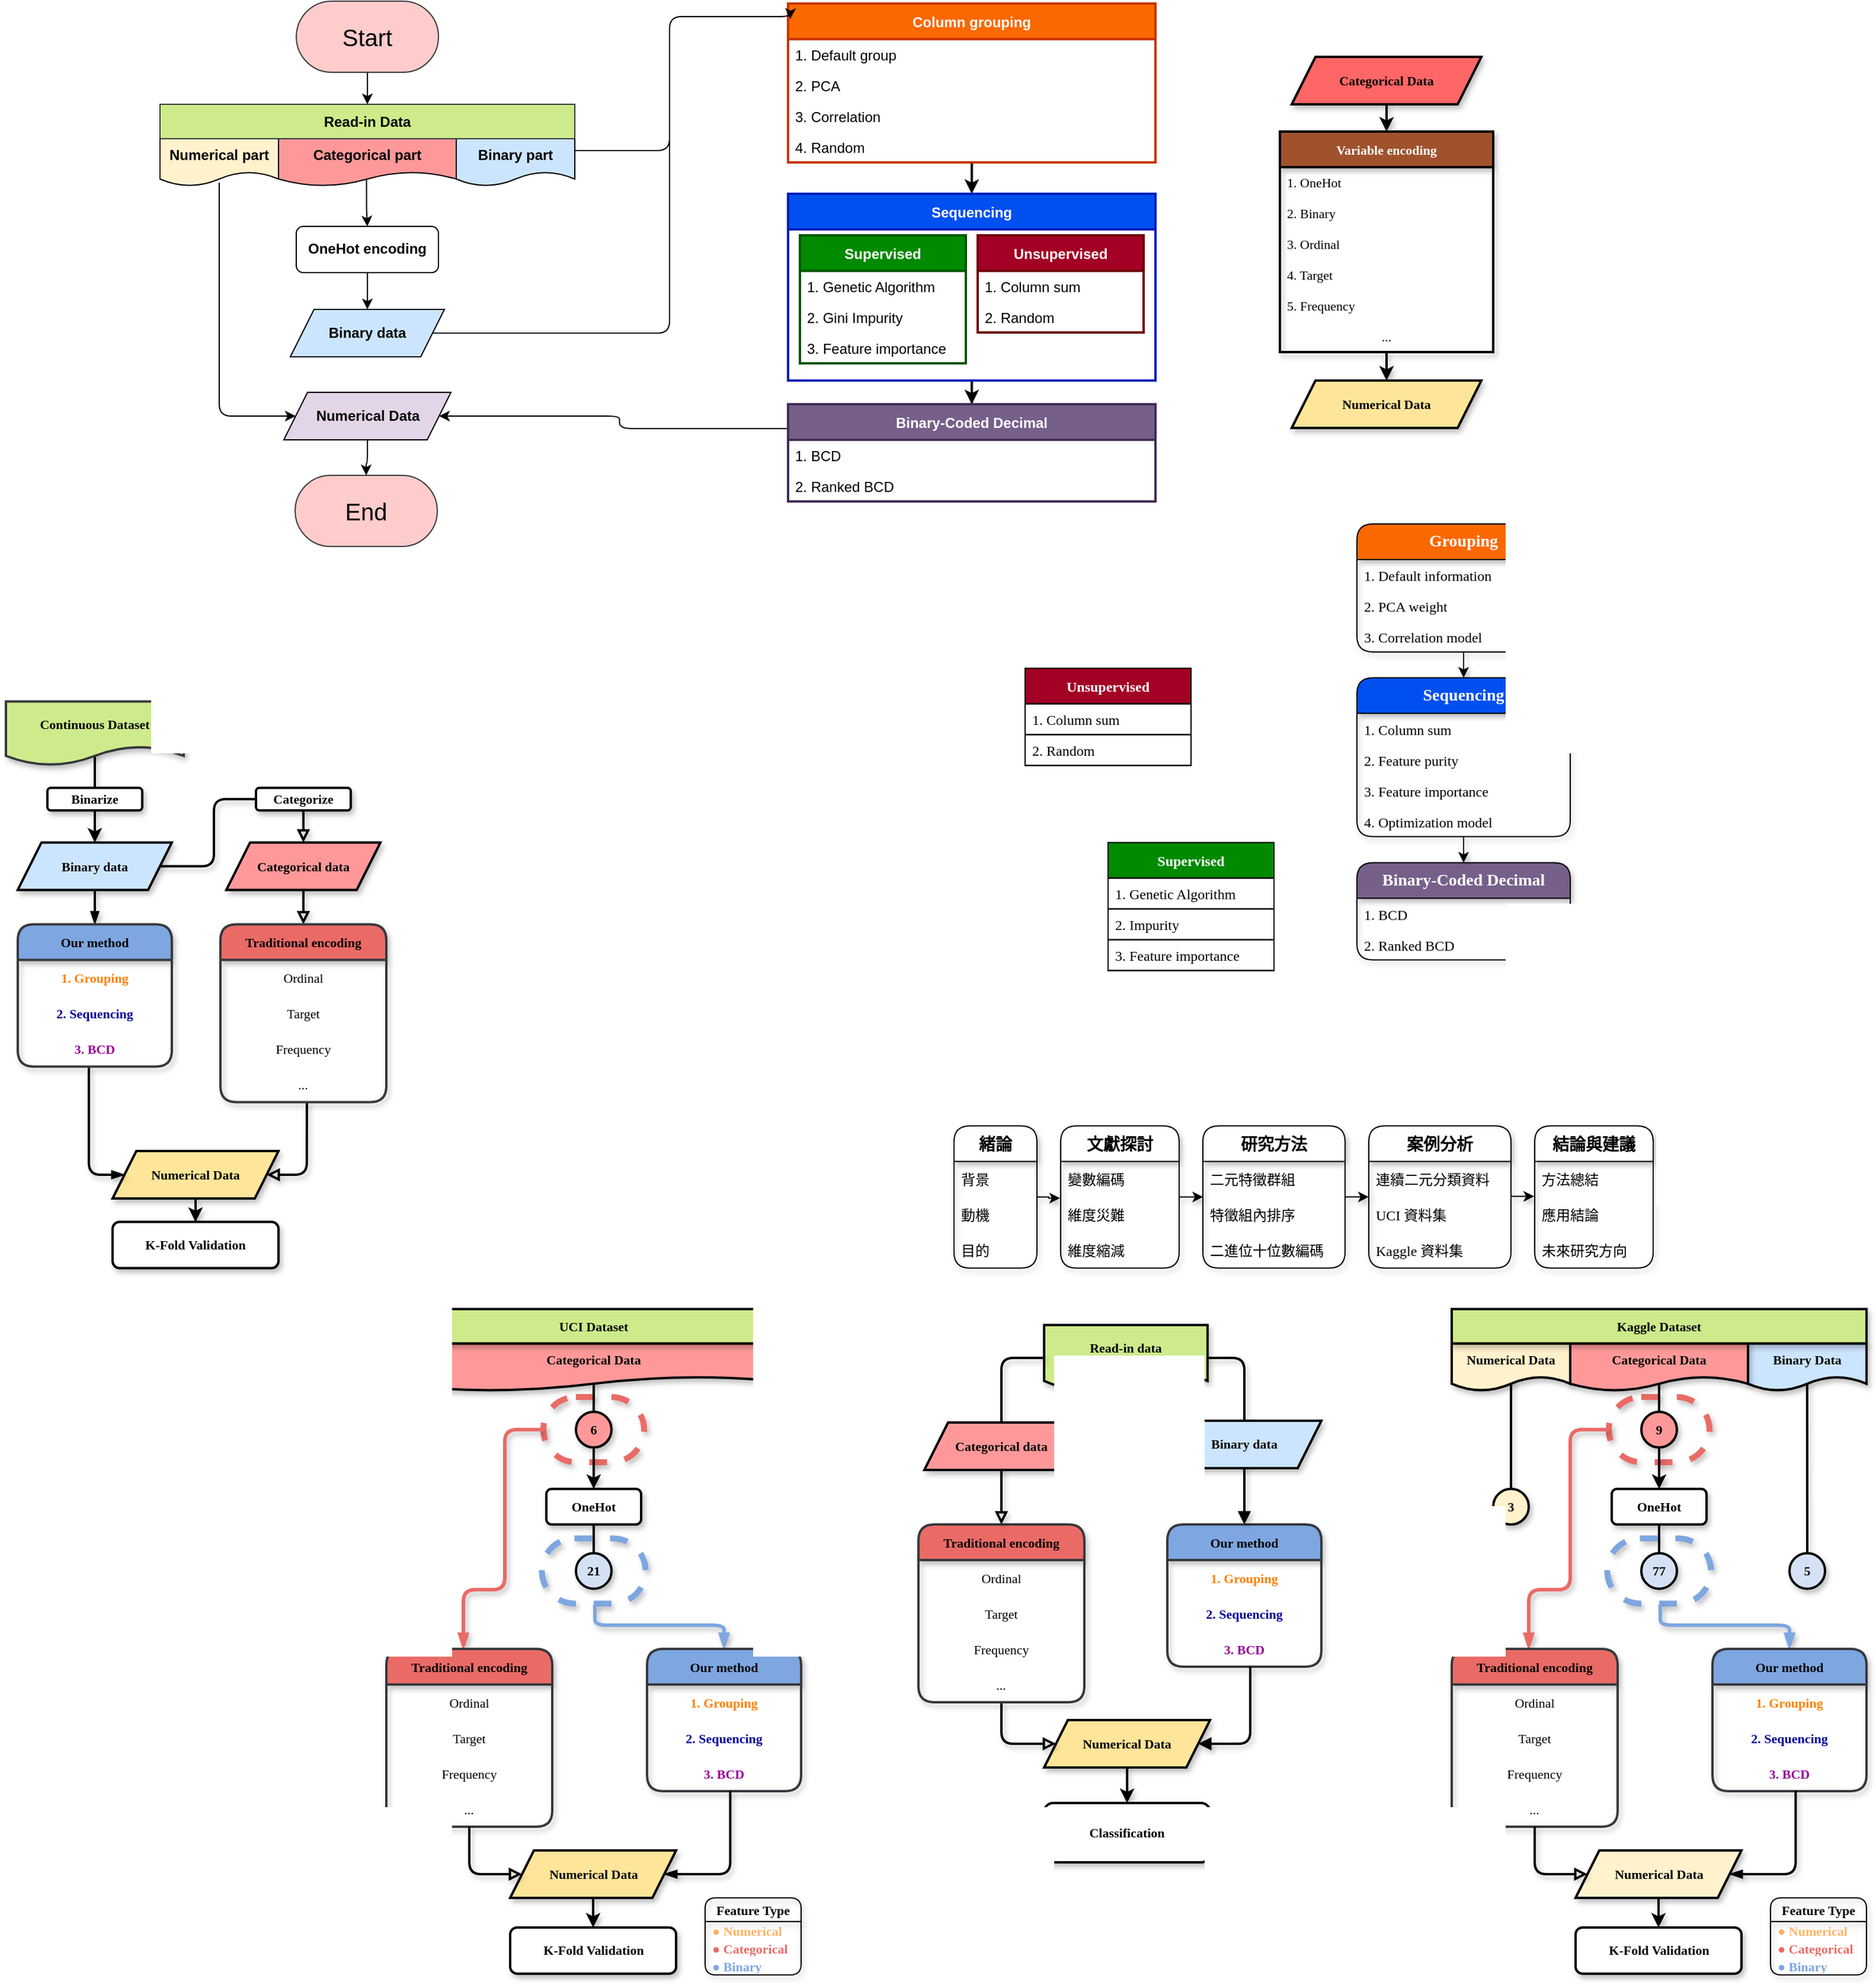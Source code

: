 <mxfile version="20.7.4" type="device"><diagram id="C5RBs43oDa-KdzZeNtuy" name="Page-1"><mxGraphModel dx="1666" dy="962" grid="1" gridSize="10" guides="1" tooltips="1" connect="1" arrows="1" fold="1" page="1" pageScale="1" pageWidth="827" pageHeight="1169" math="0" shadow="0"><root><mxCell id="WIyWlLk6GJQsqaUBKTNV-0"/><mxCell id="WIyWlLk6GJQsqaUBKTNV-1" parent="WIyWlLk6GJQsqaUBKTNV-0"/><mxCell id="HakSazTf6Xmi4sYgS8PX-41" value="" style="rounded=1;whiteSpace=wrap;html=1;shadow=1;labelBackgroundColor=none;labelBorderColor=none;strokeColor=#EA6B66;strokeWidth=5;fontFamily=Tahoma;fontSize=11;fillColor=none;dashed=1;arcSize=50;" parent="WIyWlLk6GJQsqaUBKTNV-1" vertex="1"><mxGeometry x="1392.5" y="1267.5" width="85" height="55" as="geometry"/></mxCell><mxCell id="HakSazTf6Xmi4sYgS8PX-42" value="" style="rounded=1;whiteSpace=wrap;html=1;shadow=1;labelBackgroundColor=none;labelBorderColor=none;strokeColor=#7EA6E0;strokeWidth=5;fontFamily=Tahoma;fontSize=11;fillColor=none;dashed=1;arcSize=50;" parent="WIyWlLk6GJQsqaUBKTNV-1" vertex="1"><mxGeometry x="1391.25" y="1386.71" width="87.5" height="55" as="geometry"/></mxCell><mxCell id="HakSazTf6Xmi4sYgS8PX-55" style="edgeStyle=orthogonalEdgeStyle;orthogonalLoop=1;jettySize=auto;html=1;entryX=0.5;entryY=0;entryDx=0;entryDy=0;fontColor=#000000;strokeColor=#7EA6E0;strokeWidth=3;sketch=0;shadow=1;rounded=1;endArrow=blockThin;endFill=1;fontSize=11;fontFamily=Tahoma;exitX=0.5;exitY=1;exitDx=0;exitDy=0;fillColor=#fad9d5;startArrow=none;startFill=0;" parent="WIyWlLk6GJQsqaUBKTNV-1" source="HakSazTf6Xmi4sYgS8PX-42" target="HakSazTf6Xmi4sYgS8PX-43" edge="1"><mxGeometry relative="1" as="geometry"><mxPoint x="1440" y="1451" as="sourcePoint"/><mxPoint x="1454.9" y="1559.55" as="targetPoint"/><Array as="points"><mxPoint x="1436" y="1460"/><mxPoint x="1545" y="1460"/></Array></mxGeometry></mxCell><mxCell id="HakSazTf6Xmi4sYgS8PX-56" style="edgeStyle=orthogonalEdgeStyle;orthogonalLoop=1;jettySize=auto;html=1;fontColor=#000000;strokeColor=#EA6B66;strokeWidth=3;sketch=0;shadow=1;rounded=1;endArrow=blockThin;endFill=1;fontSize=11;fontFamily=Tahoma;exitX=0;exitY=0.5;exitDx=0;exitDy=0;fillColor=#fad9d5;startArrow=none;startFill=0;" parent="WIyWlLk6GJQsqaUBKTNV-1" source="HakSazTf6Xmi4sYgS8PX-41" target="HakSazTf6Xmi4sYgS8PX-47" edge="1"><mxGeometry relative="1" as="geometry"><mxPoint x="1277.48" y="1410" as="sourcePoint"/><mxPoint x="1324.98" y="1460" as="targetPoint"/><Array as="points"><mxPoint x="1360" y="1295"/><mxPoint x="1360" y="1430"/><mxPoint x="1325" y="1430"/></Array></mxGeometry></mxCell><mxCell id="HakSazTf6Xmi4sYgS8PX-38" value="" style="edgeStyle=orthogonalEdgeStyle;orthogonalLoop=1;jettySize=auto;html=1;fontColor=#000000;strokeColor=#000000;strokeWidth=2;sketch=0;shadow=1;rounded=1;startArrow=none;startFill=0;endArrow=none;endFill=1;fontSize=11;fontFamily=Tahoma;exitX=0.5;exitY=1;exitDx=0;exitDy=0;entryX=0;entryY=0.5;entryDx=0;entryDy=0;labelBorderColor=none;" parent="WIyWlLk6GJQsqaUBKTNV-1" source="HakSazTf6Xmi4sYgS8PX-23" target="HakSazTf6Xmi4sYgS8PX-39" edge="1"><mxGeometry relative="1" as="geometry"><Array as="points"/><mxPoint x="1395" y="1240" as="sourcePoint"/><mxPoint x="1394.999" y="1347.99" as="targetPoint"/></mxGeometry></mxCell><mxCell id="HakSazTf6Xmi4sYgS8PX-35" value="" style="edgeStyle=orthogonalEdgeStyle;orthogonalLoop=1;jettySize=auto;html=1;fontColor=#000000;strokeColor=#000000;strokeWidth=2;sketch=0;shadow=1;rounded=1;startArrow=none;startFill=0;endArrow=none;endFill=1;fontSize=11;fontFamily=Tahoma;exitX=0.5;exitY=1;exitDx=0;exitDy=0;entryX=0;entryY=0.5;entryDx=0;entryDy=0;labelBorderColor=none;" parent="WIyWlLk6GJQsqaUBKTNV-1" source="HakSazTf6Xmi4sYgS8PX-27" target="HakSazTf6Xmi4sYgS8PX-34" edge="1"><mxGeometry relative="1" as="geometry"><Array as="points"><mxPoint x="1435" y="1409"/><mxPoint x="1435" y="1409"/></Array><mxPoint x="1414.95" y="1353.52" as="sourcePoint"/><mxPoint x="1414.2" y="1427.91" as="targetPoint"/></mxGeometry></mxCell><mxCell id="HakSazTf6Xmi4sYgS8PX-31" value="" style="edgeStyle=orthogonalEdgeStyle;orthogonalLoop=1;jettySize=auto;html=1;fontColor=#000000;strokeColor=#000000;strokeWidth=2;sketch=0;shadow=1;rounded=1;startArrow=none;startFill=0;endArrow=none;endFill=1;fontSize=11;fontFamily=Tahoma;exitX=0.499;exitY=0.844;exitDx=0;exitDy=0;exitPerimeter=0;labelBorderColor=none;" parent="WIyWlLk6GJQsqaUBKTNV-1" source="HakSazTf6Xmi4sYgS8PX-21" target="HakSazTf6Xmi4sYgS8PX-32" edge="1"><mxGeometry relative="1" as="geometry"><Array as="points"><mxPoint x="1560" y="1268"/></Array><mxPoint x="1560.75" y="1224.61" as="sourcePoint"/><mxPoint x="1559.999" y="1358" as="targetPoint"/></mxGeometry></mxCell><mxCell id="HakSazTf6Xmi4sYgS8PX-32" value="5" style="ellipse;whiteSpace=wrap;html=1;aspect=fixed;shadow=1;labelBackgroundColor=none;fontFamily=Tahoma;fontSize=11;direction=south;strokeWidth=2;fillColor=#D4E1F5;fontStyle=1;labelBorderColor=none;" parent="WIyWlLk6GJQsqaUBKTNV-1" vertex="1"><mxGeometry x="1545" y="1399.21" width="30" height="30" as="geometry"/></mxCell><mxCell id="HakSazTf6Xmi4sYgS8PX-30" value="" style="edgeStyle=orthogonalEdgeStyle;orthogonalLoop=1;jettySize=auto;html=1;fontColor=#000000;strokeColor=#000000;strokeWidth=2;sketch=0;shadow=1;rounded=1;startArrow=none;startFill=0;endArrow=classic;endFill=1;fontSize=11;fontFamily=Tahoma;exitX=1;exitY=0.5;exitDx=0;exitDy=0;entryX=0.5;entryY=0;entryDx=0;entryDy=0;labelBorderColor=none;" parent="WIyWlLk6GJQsqaUBKTNV-1" source="HakSazTf6Xmi4sYgS8PX-39" target="HakSazTf6Xmi4sYgS8PX-27" edge="1"><mxGeometry relative="1" as="geometry"><Array as="points"/><mxPoint x="1435.35" y="1235.67" as="sourcePoint"/><mxPoint x="1440" y="1310" as="targetPoint"/></mxGeometry></mxCell><mxCell id="HakSazTf6Xmi4sYgS8PX-29" value="" style="edgeStyle=orthogonalEdgeStyle;orthogonalLoop=1;jettySize=auto;html=1;fontColor=#000000;strokeColor=#000000;strokeWidth=2;sketch=0;shadow=1;rounded=1;startArrow=none;startFill=0;endArrow=none;endFill=1;fontSize=11;fontFamily=Tahoma;exitX=0.5;exitY=0.693;exitDx=0;exitDy=0;exitPerimeter=0;entryX=0;entryY=0.5;entryDx=0;entryDy=0;labelBorderColor=none;" parent="WIyWlLk6GJQsqaUBKTNV-1" source="HakSazTf6Xmi4sYgS8PX-20" target="HakSazTf6Xmi4sYgS8PX-28" edge="1"><mxGeometry relative="1" as="geometry"><Array as="points"/><mxPoint x="1310.75" y="1224.61" as="sourcePoint"/><mxPoint x="1309.999" y="1358" as="targetPoint"/></mxGeometry></mxCell><mxCell id="LXW2Xorpcq6iWWIyBUDd-0" value="End" style="rounded=1;whiteSpace=wrap;html=1;arcSize=50;fontSize=20;fillColor=#ffcccc;strokeColor=#36393d;fontStyle=0" parent="WIyWlLk6GJQsqaUBKTNV-1" vertex="1"><mxGeometry x="284" y="490.0" width="120" height="60" as="geometry"/></mxCell><mxCell id="jtyRlh11ROB8_dPjuYXp-7" style="edgeStyle=orthogonalEdgeStyle;rounded=0;orthogonalLoop=1;jettySize=auto;html=1;entryX=0.5;entryY=0;entryDx=0;entryDy=0;" parent="WIyWlLk6GJQsqaUBKTNV-1" source="LXW2Xorpcq6iWWIyBUDd-7" target="jtyRlh11ROB8_dPjuYXp-34" edge="1"><mxGeometry relative="1" as="geometry"><mxPoint x="345" y="189" as="targetPoint"/></mxGeometry></mxCell><mxCell id="LXW2Xorpcq6iWWIyBUDd-7" value="Start" style="rounded=1;whiteSpace=wrap;html=1;arcSize=50;fontSize=20;fillColor=#ffcccc;strokeColor=#36393d;fontStyle=0" parent="WIyWlLk6GJQsqaUBKTNV-1" vertex="1"><mxGeometry x="285" y="90" width="120" height="60" as="geometry"/></mxCell><mxCell id="jtyRlh11ROB8_dPjuYXp-10" style="edgeStyle=orthogonalEdgeStyle;rounded=1;orthogonalLoop=1;jettySize=auto;html=1;exitX=1;exitY=0.5;exitDx=0;exitDy=0;strokeColor=default;endFill=0;anchorPointDirection=1;endArrow=none;" parent="WIyWlLk6GJQsqaUBKTNV-1" source="LXW2Xorpcq6iWWIyBUDd-11" edge="1"><mxGeometry relative="1" as="geometry"><mxPoint x="600" y="190" as="targetPoint"/><Array as="points"><mxPoint x="600" y="370"/></Array></mxGeometry></mxCell><mxCell id="LXW2Xorpcq6iWWIyBUDd-11" value="Binary data" style="shape=parallelogram;perimeter=parallelogramPerimeter;whiteSpace=wrap;html=1;fixedSize=1;fillColor=#cce5ff;fontStyle=1" parent="WIyWlLk6GJQsqaUBKTNV-1" vertex="1"><mxGeometry x="280" y="350" width="130" height="40" as="geometry"/></mxCell><mxCell id="pE0J2Xnm-SNDA-2AuHpZ-0" style="edgeStyle=orthogonalEdgeStyle;rounded=0;orthogonalLoop=1;jettySize=auto;html=1;entryX=0.5;entryY=0;entryDx=0;entryDy=0;strokeWidth=2;" parent="WIyWlLk6GJQsqaUBKTNV-1" source="LXW2Xorpcq6iWWIyBUDd-28" target="Igf9s9R7HYdhKMi6ysMm-11" edge="1"><mxGeometry relative="1" as="geometry"/></mxCell><mxCell id="LXW2Xorpcq6iWWIyBUDd-28" value="Column grouping" style="swimlane;fontStyle=1;childLayout=stackLayout;horizontal=1;startSize=30;horizontalStack=0;resizeParent=1;resizeParentMax=0;resizeLast=0;collapsible=1;marginBottom=0;fillColor=#fa6800;strokeColor=#C73500;fontColor=#FFFFFF;strokeWidth=2;" parent="WIyWlLk6GJQsqaUBKTNV-1" vertex="1"><mxGeometry x="700" y="92" width="310" height="134" as="geometry"><mxRectangle x="384" y="20" width="120" height="26" as="alternateBounds"/></mxGeometry></mxCell><mxCell id="LXW2Xorpcq6iWWIyBUDd-29" value="1. Default group" style="text;strokeColor=none;fillColor=none;align=left;verticalAlign=top;spacingLeft=4;spacingRight=4;overflow=hidden;rotatable=0;points=[[0,0.5],[1,0.5]];portConstraint=eastwest;strokeWidth=2;" parent="LXW2Xorpcq6iWWIyBUDd-28" vertex="1"><mxGeometry y="30" width="310" height="26" as="geometry"/></mxCell><mxCell id="LXW2Xorpcq6iWWIyBUDd-40" value="2. PCA" style="text;strokeColor=none;fillColor=none;align=left;verticalAlign=top;spacingLeft=4;spacingRight=4;overflow=hidden;rotatable=0;points=[[0,0.5],[1,0.5]];portConstraint=eastwest;strokeWidth=2;" parent="LXW2Xorpcq6iWWIyBUDd-28" vertex="1"><mxGeometry y="56" width="310" height="26" as="geometry"/></mxCell><mxCell id="vCXoWLfJSO1_o9SCKneT-0" value="3. Correlation" style="text;strokeColor=none;fillColor=none;align=left;verticalAlign=top;spacingLeft=4;spacingRight=4;overflow=hidden;rotatable=0;points=[[0,0.5],[1,0.5]];portConstraint=eastwest;strokeWidth=2;" parent="LXW2Xorpcq6iWWIyBUDd-28" vertex="1"><mxGeometry y="82" width="310" height="26" as="geometry"/></mxCell><mxCell id="Igf9s9R7HYdhKMi6ysMm-5" value="4. Random" style="text;strokeColor=none;fillColor=none;align=left;verticalAlign=top;spacingLeft=4;spacingRight=4;overflow=hidden;rotatable=0;points=[[0,0.5],[1,0.5]];portConstraint=eastwest;strokeWidth=2;" parent="LXW2Xorpcq6iWWIyBUDd-28" vertex="1"><mxGeometry y="108" width="310" height="26" as="geometry"/></mxCell><mxCell id="jtyRlh11ROB8_dPjuYXp-22" value="" style="edgeStyle=orthogonalEdgeStyle;rounded=1;orthogonalLoop=1;jettySize=auto;html=1;" parent="WIyWlLk6GJQsqaUBKTNV-1" source="LXW2Xorpcq6iWWIyBUDd-67" target="LXW2Xorpcq6iWWIyBUDd-0" edge="1"><mxGeometry relative="1" as="geometry"><mxPoint x="345" y="491.59" as="targetPoint"/></mxGeometry></mxCell><mxCell id="LXW2Xorpcq6iWWIyBUDd-67" value="&lt;span style=&quot;text-align: left;&quot;&gt;&lt;span style=&quot;font-style: normal;&quot;&gt;Numerical Data&lt;/span&gt;&lt;/span&gt;" style="shape=parallelogram;perimeter=parallelogramPerimeter;whiteSpace=wrap;html=1;fixedSize=1;fillColor=#e1d5e7;fontStyle=3;strokeColor=#000000;" parent="WIyWlLk6GJQsqaUBKTNV-1" vertex="1"><mxGeometry x="274.5" y="420" width="141" height="40" as="geometry"/></mxCell><mxCell id="Igf9s9R7HYdhKMi6ysMm-43" style="edgeStyle=orthogonalEdgeStyle;rounded=0;orthogonalLoop=1;jettySize=auto;html=1;strokeWidth=2;" parent="WIyWlLk6GJQsqaUBKTNV-1" source="Igf9s9R7HYdhKMi6ysMm-11" target="Igf9s9R7HYdhKMi6ysMm-39" edge="1"><mxGeometry relative="1" as="geometry"/></mxCell><mxCell id="Igf9s9R7HYdhKMi6ysMm-11" value="Sequencing" style="swimlane;startSize=30;fontStyle=1;fillColor=#0050ef;strokeColor=#001DBC;fontColor=#ffffff;strokeWidth=2;" parent="WIyWlLk6GJQsqaUBKTNV-1" vertex="1"><mxGeometry x="700" y="252.5" width="310" height="157.5" as="geometry"/></mxCell><mxCell id="Igf9s9R7HYdhKMi6ysMm-21" value="Supervised" style="swimlane;fontStyle=1;childLayout=stackLayout;horizontal=1;startSize=30;horizontalStack=0;resizeParent=1;resizeParentMax=0;resizeLast=0;collapsible=1;marginBottom=0;fillColor=#008a00;strokeColor=#005700;fontColor=#ffffff;strokeWidth=2;" parent="Igf9s9R7HYdhKMi6ysMm-11" vertex="1"><mxGeometry x="10" y="35" width="140" height="108" as="geometry"><mxRectangle x="610" y="225" width="120" height="26" as="alternateBounds"/></mxGeometry></mxCell><mxCell id="Igf9s9R7HYdhKMi6ysMm-22" value="1. Genetic Algorithm" style="text;strokeColor=none;fillColor=none;align=left;verticalAlign=top;spacingLeft=4;spacingRight=4;overflow=hidden;rotatable=0;points=[[0,0.5],[1,0.5]];portConstraint=eastwest;strokeWidth=2;" parent="Igf9s9R7HYdhKMi6ysMm-21" vertex="1"><mxGeometry y="30" width="140" height="26" as="geometry"/></mxCell><mxCell id="Igf9s9R7HYdhKMi6ysMm-23" value="2. Gini Impurity" style="text;strokeColor=none;fillColor=none;align=left;verticalAlign=top;spacingLeft=4;spacingRight=4;overflow=hidden;rotatable=0;points=[[0,0.5],[1,0.5]];portConstraint=eastwest;strokeWidth=2;" parent="Igf9s9R7HYdhKMi6ysMm-21" vertex="1"><mxGeometry y="56" width="140" height="26" as="geometry"/></mxCell><mxCell id="ZHnuX_E7N0LM38JET7Q7-0" value="3. Feature importance" style="text;strokeColor=none;fillColor=none;align=left;verticalAlign=top;spacingLeft=4;spacingRight=4;overflow=hidden;rotatable=0;points=[[0,0.5],[1,0.5]];portConstraint=eastwest;strokeWidth=2;" parent="Igf9s9R7HYdhKMi6ysMm-21" vertex="1"><mxGeometry y="82" width="140" height="26" as="geometry"/></mxCell><mxCell id="Igf9s9R7HYdhKMi6ysMm-25" value="Unsupervised" style="swimlane;fontStyle=1;childLayout=stackLayout;horizontal=1;startSize=30;horizontalStack=0;resizeParent=1;resizeParentMax=0;resizeLast=0;collapsible=1;marginBottom=0;fillColor=#a20025;strokeColor=#6F0000;fontColor=#ffffff;strokeWidth=2;" parent="Igf9s9R7HYdhKMi6ysMm-11" vertex="1"><mxGeometry x="160" y="35" width="140" height="82" as="geometry"><mxRectangle x="610" y="225" width="120" height="26" as="alternateBounds"/></mxGeometry></mxCell><mxCell id="Igf9s9R7HYdhKMi6ysMm-26" value="1. Column sum" style="text;strokeColor=none;fillColor=none;align=left;verticalAlign=top;spacingLeft=4;spacingRight=4;overflow=hidden;rotatable=0;points=[[0,0.5],[1,0.5]];portConstraint=eastwest;strokeWidth=2;" parent="Igf9s9R7HYdhKMi6ysMm-25" vertex="1"><mxGeometry y="30" width="140" height="26" as="geometry"/></mxCell><mxCell id="Igf9s9R7HYdhKMi6ysMm-28" value="2. Random" style="text;strokeColor=none;fillColor=none;align=left;verticalAlign=top;spacingLeft=4;spacingRight=4;overflow=hidden;rotatable=0;points=[[0,0.5],[1,0.5]];portConstraint=eastwest;strokeWidth=2;" parent="Igf9s9R7HYdhKMi6ysMm-25" vertex="1"><mxGeometry y="56" width="140" height="26" as="geometry"/></mxCell><mxCell id="jtyRlh11ROB8_dPjuYXp-35" style="edgeStyle=orthogonalEdgeStyle;rounded=1;orthogonalLoop=1;jettySize=auto;html=1;exitX=0;exitY=0.25;exitDx=0;exitDy=0;strokeColor=default;endArrow=classic;endFill=1;entryX=1;entryY=0.5;entryDx=0;entryDy=0;" parent="WIyWlLk6GJQsqaUBKTNV-1" source="Igf9s9R7HYdhKMi6ysMm-39" target="LXW2Xorpcq6iWWIyBUDd-67" edge="1"><mxGeometry relative="1" as="geometry"><mxPoint x="460" y="490" as="targetPoint"/><Array as="points"/></mxGeometry></mxCell><mxCell id="Igf9s9R7HYdhKMi6ysMm-39" value="Binary-Coded Decimal" style="swimlane;fontStyle=1;childLayout=stackLayout;horizontal=1;startSize=30;horizontalStack=0;resizeParent=1;resizeParentMax=0;resizeLast=0;collapsible=1;marginBottom=0;fillColor=#76608a;strokeColor=#432D57;fontColor=#ffffff;strokeWidth=2;" parent="WIyWlLk6GJQsqaUBKTNV-1" vertex="1"><mxGeometry x="700" y="430" width="310" height="82" as="geometry"><mxRectangle x="610" y="225" width="120" height="26" as="alternateBounds"/></mxGeometry></mxCell><mxCell id="Igf9s9R7HYdhKMi6ysMm-40" value="1. BCD " style="text;strokeColor=none;fillColor=none;align=left;verticalAlign=top;spacingLeft=4;spacingRight=4;overflow=hidden;rotatable=0;points=[[0,0.5],[1,0.5]];portConstraint=eastwest;strokeWidth=2;" parent="Igf9s9R7HYdhKMi6ysMm-39" vertex="1"><mxGeometry y="30" width="310" height="26" as="geometry"/></mxCell><mxCell id="Igf9s9R7HYdhKMi6ysMm-41" value="2. Ranked BCD" style="text;strokeColor=none;fillColor=none;align=left;verticalAlign=top;spacingLeft=4;spacingRight=4;overflow=hidden;rotatable=0;points=[[0,0.5],[1,0.5]];portConstraint=eastwest;strokeWidth=2;" parent="Igf9s9R7HYdhKMi6ysMm-39" vertex="1"><mxGeometry y="56" width="310" height="26" as="geometry"/></mxCell><mxCell id="ZHnuX_E7N0LM38JET7Q7-17" value="" style="edgeStyle=orthogonalEdgeStyle;rounded=0;orthogonalLoop=1;jettySize=auto;html=1;strokeWidth=2;shadow=1;fontFamily=Tahoma;fontSize=11;" parent="WIyWlLk6GJQsqaUBKTNV-1" source="ZHnuX_E7N0LM38JET7Q7-2" target="ZHnuX_E7N0LM38JET7Q7-7" edge="1"><mxGeometry relative="1" as="geometry"/></mxCell><mxCell id="ZHnuX_E7N0LM38JET7Q7-2" value="Categorical Data" style="shape=parallelogram;perimeter=parallelogramPerimeter;whiteSpace=wrap;html=1;fixedSize=1;fillColor=#FF6666;fontStyle=1;strokeWidth=2;shadow=1;fontFamily=Tahoma;fontSize=11;" parent="WIyWlLk6GJQsqaUBKTNV-1" vertex="1"><mxGeometry x="1125" y="137" width="160" height="40" as="geometry"/></mxCell><mxCell id="jtyRlh11ROB8_dPjuYXp-14" style="edgeStyle=orthogonalEdgeStyle;rounded=1;orthogonalLoop=1;jettySize=auto;html=1;entryX=0;entryY=0.5;entryDx=0;entryDy=0;exitX=0.5;exitY=0.925;exitDx=0;exitDy=0;exitPerimeter=0;endArrow=classic;endFill=1;" parent="WIyWlLk6GJQsqaUBKTNV-1" source="ZHnuX_E7N0LM38JET7Q7-3" target="LXW2Xorpcq6iWWIyBUDd-67" edge="1"><mxGeometry relative="1" as="geometry"><Array as="points"><mxPoint x="220" y="440"/></Array></mxGeometry></mxCell><mxCell id="ZHnuX_E7N0LM38JET7Q7-3" value="&lt;b&gt;Numerical part&lt;/b&gt;" style="shape=document;whiteSpace=wrap;html=1;boundedLbl=1;fontFamily=Helvetica;fontSize=12;fontColor=default;align=center;strokeColor=#000000;fillColor=#fff2cc;" parent="WIyWlLk6GJQsqaUBKTNV-1" vertex="1"><mxGeometry x="170" y="206" width="100" height="40" as="geometry"/></mxCell><mxCell id="yr26iW7ESLN6CjTI4wyb-2" style="edgeStyle=orthogonalEdgeStyle;rounded=1;orthogonalLoop=1;jettySize=auto;html=1;entryX=0.006;entryY=0.097;entryDx=0;entryDy=0;entryPerimeter=0;endArrow=classic;endFill=1;exitX=1;exitY=0.25;exitDx=0;exitDy=0;" parent="WIyWlLk6GJQsqaUBKTNV-1" source="ZHnuX_E7N0LM38JET7Q7-4" target="LXW2Xorpcq6iWWIyBUDd-28" edge="1"><mxGeometry relative="1" as="geometry"><Array as="points"><mxPoint x="600" y="216"/><mxPoint x="600" y="103"/></Array></mxGeometry></mxCell><mxCell id="ZHnuX_E7N0LM38JET7Q7-4" value="&lt;b&gt;Binary part&lt;/b&gt;" style="shape=document;whiteSpace=wrap;html=1;boundedLbl=1;fontFamily=Helvetica;fontSize=12;fontColor=default;align=center;strokeColor=default;fillColor=#cce5ff;" parent="WIyWlLk6GJQsqaUBKTNV-1" vertex="1"><mxGeometry x="420" y="206" width="100" height="40" as="geometry"/></mxCell><mxCell id="jtyRlh11ROB8_dPjuYXp-1" value="" style="edgeStyle=orthogonalEdgeStyle;rounded=0;orthogonalLoop=1;jettySize=auto;html=1;" parent="WIyWlLk6GJQsqaUBKTNV-1" source="ZHnuX_E7N0LM38JET7Q7-6" target="LXW2Xorpcq6iWWIyBUDd-11" edge="1"><mxGeometry relative="1" as="geometry"/></mxCell><mxCell id="ZHnuX_E7N0LM38JET7Q7-6" value="OneHot encoding" style="rounded=1;whiteSpace=wrap;html=1;fontSize=12;glass=0;strokeWidth=1;shadow=0;fontStyle=1" parent="WIyWlLk6GJQsqaUBKTNV-1" vertex="1"><mxGeometry x="285" y="280" width="120" height="38.94" as="geometry"/></mxCell><mxCell id="ZHnuX_E7N0LM38JET7Q7-18" value="" style="edgeStyle=orthogonalEdgeStyle;rounded=0;orthogonalLoop=1;jettySize=auto;html=1;strokeWidth=2;shadow=1;fontFamily=Tahoma;fontSize=11;" parent="WIyWlLk6GJQsqaUBKTNV-1" source="ZHnuX_E7N0LM38JET7Q7-7" target="ZHnuX_E7N0LM38JET7Q7-15" edge="1"><mxGeometry relative="1" as="geometry"/></mxCell><mxCell id="ZHnuX_E7N0LM38JET7Q7-7" value="Variable encoding" style="swimlane;fontStyle=1;childLayout=stackLayout;horizontal=1;startSize=30;horizontalStack=0;resizeParent=1;resizeParentMax=0;resizeLast=0;collapsible=1;marginBottom=0;fillColor=#a0522d;strokeColor=#000000;fontColor=#ffffff;strokeWidth=2;shadow=1;fontFamily=Tahoma;fontSize=11;" parent="WIyWlLk6GJQsqaUBKTNV-1" vertex="1"><mxGeometry x="1115" y="200" width="180" height="186" as="geometry"><mxRectangle x="610" y="225" width="120" height="26" as="alternateBounds"/></mxGeometry></mxCell><mxCell id="ZHnuX_E7N0LM38JET7Q7-8" value="1. OneHot " style="text;strokeColor=none;fillColor=none;align=left;verticalAlign=top;spacingLeft=4;spacingRight=4;overflow=hidden;rotatable=0;points=[[0,0.5],[1,0.5]];portConstraint=eastwest;strokeWidth=2;shadow=1;fontFamily=Tahoma;fontSize=11;" parent="ZHnuX_E7N0LM38JET7Q7-7" vertex="1"><mxGeometry y="30" width="180" height="26" as="geometry"/></mxCell><mxCell id="ZHnuX_E7N0LM38JET7Q7-9" value="2. Binary" style="text;strokeColor=none;fillColor=none;align=left;verticalAlign=top;spacingLeft=4;spacingRight=4;overflow=hidden;rotatable=0;points=[[0,0.5],[1,0.5]];portConstraint=eastwest;strokeWidth=2;shadow=1;fontFamily=Tahoma;fontSize=11;" parent="ZHnuX_E7N0LM38JET7Q7-7" vertex="1"><mxGeometry y="56" width="180" height="26" as="geometry"/></mxCell><mxCell id="ZHnuX_E7N0LM38JET7Q7-10" value="3. Ordinal" style="text;strokeColor=none;fillColor=none;align=left;verticalAlign=top;spacingLeft=4;spacingRight=4;overflow=hidden;rotatable=0;points=[[0,0.5],[1,0.5]];portConstraint=eastwest;strokeWidth=2;shadow=1;fontFamily=Tahoma;fontSize=11;" parent="ZHnuX_E7N0LM38JET7Q7-7" vertex="1"><mxGeometry y="82" width="180" height="26" as="geometry"/></mxCell><mxCell id="ZHnuX_E7N0LM38JET7Q7-11" value="4. Target" style="text;strokeColor=none;fillColor=none;align=left;verticalAlign=top;spacingLeft=4;spacingRight=4;overflow=hidden;rotatable=0;points=[[0,0.5],[1,0.5]];portConstraint=eastwest;strokeWidth=2;shadow=1;fontFamily=Tahoma;fontSize=11;" parent="ZHnuX_E7N0LM38JET7Q7-7" vertex="1"><mxGeometry y="108" width="180" height="26" as="geometry"/></mxCell><mxCell id="ZHnuX_E7N0LM38JET7Q7-14" value="5. Frequency" style="text;strokeColor=none;fillColor=none;align=left;verticalAlign=top;spacingLeft=4;spacingRight=4;overflow=hidden;rotatable=0;points=[[0,0.5],[1,0.5]];portConstraint=eastwest;strokeWidth=2;shadow=1;fontFamily=Tahoma;fontSize=11;" parent="ZHnuX_E7N0LM38JET7Q7-7" vertex="1"><mxGeometry y="134" width="180" height="26" as="geometry"/></mxCell><mxCell id="ZHnuX_E7N0LM38JET7Q7-20" value="..." style="text;strokeColor=none;fillColor=none;align=center;verticalAlign=top;spacingLeft=4;spacingRight=4;overflow=hidden;rotatable=0;points=[[0,0.5],[1,0.5]];portConstraint=eastwest;strokeWidth=2;shadow=1;fontFamily=Tahoma;fontSize=11;" parent="ZHnuX_E7N0LM38JET7Q7-7" vertex="1"><mxGeometry y="160" width="180" height="26" as="geometry"/></mxCell><mxCell id="ZHnuX_E7N0LM38JET7Q7-15" value="&lt;span style=&quot;font-style: normal; text-align: left; font-size: 11px;&quot;&gt;Numerical Data&lt;/span&gt;" style="shape=parallelogram;perimeter=parallelogramPerimeter;whiteSpace=wrap;html=1;fixedSize=1;fillColor=#ffe599;fontStyle=3;strokeColor=#000000;strokeWidth=2;shadow=1;fontFamily=Tahoma;fontSize=11;" parent="WIyWlLk6GJQsqaUBKTNV-1" vertex="1"><mxGeometry x="1125" y="410" width="160" height="40" as="geometry"/></mxCell><mxCell id="jtyRlh11ROB8_dPjuYXp-2" value="" style="edgeStyle=orthogonalEdgeStyle;rounded=0;orthogonalLoop=1;jettySize=auto;html=1;exitX=0.495;exitY=0.854;exitDx=0;exitDy=0;exitPerimeter=0;" parent="WIyWlLk6GJQsqaUBKTNV-1" source="jtyRlh11ROB8_dPjuYXp-0" target="ZHnuX_E7N0LM38JET7Q7-6" edge="1"><mxGeometry relative="1" as="geometry"/></mxCell><mxCell id="jtyRlh11ROB8_dPjuYXp-0" value="&lt;b&gt;Categorical part&lt;/b&gt;" style="shape=document;whiteSpace=wrap;html=1;boundedLbl=1;fontFamily=Helvetica;fontSize=12;align=center;strokeColor=#000000;fillColor=#FF9999;" parent="WIyWlLk6GJQsqaUBKTNV-1" vertex="1"><mxGeometry x="270" y="206" width="150" height="40" as="geometry"/></mxCell><mxCell id="jtyRlh11ROB8_dPjuYXp-34" value="Read-in Data" style="rounded=0;whiteSpace=wrap;html=1;strokeColor=#36393d;fillColor=#cdeb8b;fontStyle=1" parent="WIyWlLk6GJQsqaUBKTNV-1" vertex="1"><mxGeometry x="170" y="177" width="350" height="29" as="geometry"/></mxCell><mxCell id="tAk2v4RIAFTzkGkOyTKp-6" value="" style="edgeStyle=orthogonalEdgeStyle;orthogonalLoop=1;jettySize=auto;html=1;rounded=1;exitX=0.5;exitY=0;exitDx=0;exitDy=0;strokeWidth=2;endArrow=none;endFill=0;fontSize=11;fontFamily=Tahoma;shadow=1;" parent="WIyWlLk6GJQsqaUBKTNV-1" source="tAk2v4RIAFTzkGkOyTKp-4" target="tAk2v4RIAFTzkGkOyTKp-5" edge="1"><mxGeometry relative="1" as="geometry"><Array as="points"><mxPoint x="115" y="684.72"/><mxPoint x="115" y="684.72"/></Array></mxGeometry></mxCell><mxCell id="tAk2v4RIAFTzkGkOyTKp-4" value="&lt;b style=&quot;font-size: 11px;&quot;&gt;Continuous Dataset&lt;/b&gt;" style="shape=document;whiteSpace=wrap;html=1;boundedLbl=1;fontFamily=Tahoma;fontSize=11;align=center;strokeColor=#36393d;fillColor=#cdeb8b;strokeWidth=2;shadow=1;" parent="WIyWlLk6GJQsqaUBKTNV-1" vertex="1"><mxGeometry x="40" y="680.72" width="150" height="54" as="geometry"/></mxCell><mxCell id="tAk2v4RIAFTzkGkOyTKp-25" value="" style="edgeStyle=orthogonalEdgeStyle;rounded=1;orthogonalLoop=1;jettySize=auto;html=1;fontColor=#000000;strokeWidth=2;fontSize=11;fontFamily=Tahoma;shadow=1;" parent="WIyWlLk6GJQsqaUBKTNV-1" source="tAk2v4RIAFTzkGkOyTKp-5" target="tAk2v4RIAFTzkGkOyTKp-15" edge="1"><mxGeometry relative="1" as="geometry"/></mxCell><mxCell id="tAk2v4RIAFTzkGkOyTKp-5" value="Binarize" style="rounded=1;whiteSpace=wrap;html=1;fontSize=11;glass=0;strokeWidth=2;shadow=1;fontStyle=1;fontFamily=Tahoma;" parent="WIyWlLk6GJQsqaUBKTNV-1" vertex="1"><mxGeometry x="75" y="753.66" width="80" height="18.94" as="geometry"/></mxCell><mxCell id="tAk2v4RIAFTzkGkOyTKp-26" value="" style="edgeStyle=orthogonalEdgeStyle;rounded=1;orthogonalLoop=1;jettySize=auto;html=1;fontColor=#000000;entryX=0.5;entryY=0;entryDx=0;entryDy=0;strokeWidth=2;endArrow=block;endFill=0;fontSize=11;fontFamily=Tahoma;shadow=1;" parent="WIyWlLk6GJQsqaUBKTNV-1" source="tAk2v4RIAFTzkGkOyTKp-7" target="tAk2v4RIAFTzkGkOyTKp-16" edge="1"><mxGeometry relative="1" as="geometry"/></mxCell><mxCell id="tAk2v4RIAFTzkGkOyTKp-7" value="Categorize" style="rounded=1;whiteSpace=wrap;html=1;fontSize=11;glass=0;strokeWidth=2;shadow=1;fontStyle=1;fontFamily=Tahoma;" parent="WIyWlLk6GJQsqaUBKTNV-1" vertex="1"><mxGeometry x="251" y="753.66" width="80" height="18.94" as="geometry"/></mxCell><mxCell id="tAk2v4RIAFTzkGkOyTKp-27" value="" style="edgeStyle=orthogonalEdgeStyle;rounded=1;orthogonalLoop=1;jettySize=auto;html=1;fontColor=#000000;strokeWidth=2;fontSize=11;fontFamily=Tahoma;entryX=0.5;entryY=0;entryDx=0;entryDy=0;shadow=1;endArrow=blockThin;endFill=1;" parent="WIyWlLk6GJQsqaUBKTNV-1" source="tAk2v4RIAFTzkGkOyTKp-15" target="HakSazTf6Xmi4sYgS8PX-0" edge="1"><mxGeometry relative="1" as="geometry"><mxPoint x="115" y="854.72" as="targetPoint"/></mxGeometry></mxCell><mxCell id="tAk2v4RIAFTzkGkOyTKp-31" style="edgeStyle=orthogonalEdgeStyle;rounded=1;orthogonalLoop=1;jettySize=auto;html=1;entryX=0;entryY=0.5;entryDx=0;entryDy=0;fontColor=#000000;strokeWidth=2;endArrow=none;endFill=0;fontSize=11;fontFamily=Tahoma;shadow=1;" parent="WIyWlLk6GJQsqaUBKTNV-1" source="tAk2v4RIAFTzkGkOyTKp-15" target="tAk2v4RIAFTzkGkOyTKp-7" edge="1"><mxGeometry relative="1" as="geometry"/></mxCell><mxCell id="tAk2v4RIAFTzkGkOyTKp-15" value="Binary data" style="shape=parallelogram;perimeter=parallelogramPerimeter;whiteSpace=wrap;html=1;fixedSize=1;fillColor=#cce5ff;fontStyle=1;strokeWidth=2;fontSize=11;fontFamily=Tahoma;shadow=1;" parent="WIyWlLk6GJQsqaUBKTNV-1" vertex="1"><mxGeometry x="50" y="799.72" width="130" height="40" as="geometry"/></mxCell><mxCell id="tAk2v4RIAFTzkGkOyTKp-28" value="" style="edgeStyle=orthogonalEdgeStyle;rounded=1;orthogonalLoop=1;jettySize=auto;html=1;fontColor=#000000;entryX=0.5;entryY=0;entryDx=0;entryDy=0;strokeWidth=2;endArrow=block;endFill=0;fontSize=11;fontFamily=Tahoma;shadow=1;" parent="WIyWlLk6GJQsqaUBKTNV-1" source="tAk2v4RIAFTzkGkOyTKp-16" target="HakSazTf6Xmi4sYgS8PX-6" edge="1"><mxGeometry relative="1" as="geometry"><mxPoint x="291" y="854.72" as="targetPoint"/></mxGeometry></mxCell><mxCell id="tAk2v4RIAFTzkGkOyTKp-16" value="Categorical data" style="shape=parallelogram;perimeter=parallelogramPerimeter;whiteSpace=wrap;html=1;fixedSize=1;fillColor=#FF9999;fontStyle=1;strokeColor=#000000;strokeWidth=2;fontSize=11;fontFamily=Tahoma;shadow=1;" parent="WIyWlLk6GJQsqaUBKTNV-1" vertex="1"><mxGeometry x="226" y="799.72" width="130" height="40" as="geometry"/></mxCell><mxCell id="tAk2v4RIAFTzkGkOyTKp-29" style="edgeStyle=orthogonalEdgeStyle;rounded=1;orthogonalLoop=1;jettySize=auto;html=1;fontColor=#000000;strokeWidth=2;entryX=1;entryY=0.5;entryDx=0;entryDy=0;endArrow=block;endFill=0;fontSize=11;fontFamily=Tahoma;exitX=0.521;exitY=0.976;exitDx=0;exitDy=0;exitPerimeter=0;shadow=1;" parent="WIyWlLk6GJQsqaUBKTNV-1" source="HakSazTf6Xmi4sYgS8PX-10" target="tAk2v4RIAFTzkGkOyTKp-23" edge="1"><mxGeometry relative="1" as="geometry"><Array as="points"><mxPoint x="294" y="1080"/></Array><mxPoint x="291" y="1004.72" as="sourcePoint"/></mxGeometry></mxCell><mxCell id="XiGAZQVC3uV74ZFdJlPu-3" value="" style="edgeStyle=orthogonalEdgeStyle;rounded=0;orthogonalLoop=1;jettySize=auto;html=1;strokeWidth=2;fontFamily=Tahoma;fontSize=11;shadow=1;" parent="WIyWlLk6GJQsqaUBKTNV-1" source="tAk2v4RIAFTzkGkOyTKp-23" target="XiGAZQVC3uV74ZFdJlPu-2" edge="1"><mxGeometry relative="1" as="geometry"/></mxCell><mxCell id="tAk2v4RIAFTzkGkOyTKp-23" value="&lt;span style=&quot;text-align: left; font-size: 11px;&quot;&gt;&lt;span style=&quot;font-style: normal; font-size: 11px;&quot;&gt;Numerical Data&lt;/span&gt;&lt;/span&gt;" style="shape=parallelogram;perimeter=parallelogramPerimeter;whiteSpace=wrap;html=1;fixedSize=1;fillColor=#FFE599;fontStyle=3;strokeColor=#000000;strokeWidth=2;fontSize=11;fontFamily=Tahoma;shadow=1;" parent="WIyWlLk6GJQsqaUBKTNV-1" vertex="1"><mxGeometry x="130" y="1060" width="140" height="40" as="geometry"/></mxCell><mxCell id="tAk2v4RIAFTzkGkOyTKp-30" style="edgeStyle=orthogonalEdgeStyle;rounded=1;orthogonalLoop=1;jettySize=auto;html=1;fontColor=#000000;entryX=0;entryY=0.5;entryDx=0;entryDy=0;strokeWidth=2;fontSize=11;fontFamily=Tahoma;shadow=1;endArrow=blockThin;endFill=1;" parent="WIyWlLk6GJQsqaUBKTNV-1" source="HakSazTf6Xmi4sYgS8PX-3" target="tAk2v4RIAFTzkGkOyTKp-23" edge="1"><mxGeometry relative="1" as="geometry"><mxPoint x="113.04" y="945.44" as="sourcePoint"/><mxPoint x="216" y="1034.72" as="targetPoint"/><Array as="points"><mxPoint x="110" y="1080"/></Array></mxGeometry></mxCell><mxCell id="Qxly-AlfaXoe-_qH3oQf-0" style="edgeStyle=orthogonalEdgeStyle;rounded=0;orthogonalLoop=1;jettySize=auto;html=1;entryX=0.5;entryY=0;entryDx=0;entryDy=0;strokeWidth=1;strokeColor=#000000;fontFamily=Tahoma;shadow=1;fontSize=12;labelBorderColor=none;" parent="WIyWlLk6GJQsqaUBKTNV-1" source="Qxly-AlfaXoe-_qH3oQf-1" target="mfrMzi_DSftzsSrGrJcw-35" edge="1"><mxGeometry relative="1" as="geometry"><mxPoint x="1335" y="680.72" as="targetPoint"/></mxGeometry></mxCell><mxCell id="Qxly-AlfaXoe-_qH3oQf-1" value="Grouping" style="swimlane;fontStyle=1;childLayout=stackLayout;horizontal=1;startSize=30;horizontalStack=0;resizeParent=1;resizeParentMax=0;resizeLast=0;collapsible=1;marginBottom=0;fillColor=#fa6800;strokeColor=#000000;fontColor=#FFFFFF;strokeWidth=1;fontFamily=Tahoma;shadow=1;fontSize=14;labelBorderColor=none;rounded=1;whiteSpace=wrap;html=1;" parent="WIyWlLk6GJQsqaUBKTNV-1" vertex="1"><mxGeometry x="1180" y="531" width="180" height="108" as="geometry"><mxRectangle x="384" y="20" width="120" height="26" as="alternateBounds"/></mxGeometry></mxCell><mxCell id="Qxly-AlfaXoe-_qH3oQf-2" value="1. Default information" style="text;strokeColor=none;fillColor=none;align=left;verticalAlign=top;spacingLeft=4;spacingRight=4;overflow=hidden;rotatable=0;points=[[0,0.5],[1,0.5]];portConstraint=eastwest;strokeWidth=1;fontFamily=Tahoma;shadow=1;fontSize=12;labelBorderColor=none;rounded=1;whiteSpace=wrap;html=1;" parent="Qxly-AlfaXoe-_qH3oQf-1" vertex="1"><mxGeometry y="30" width="180" height="26" as="geometry"/></mxCell><mxCell id="Qxly-AlfaXoe-_qH3oQf-3" value="2. PCA weight" style="text;strokeColor=none;fillColor=none;align=left;verticalAlign=top;spacingLeft=4;spacingRight=4;overflow=hidden;rotatable=0;points=[[0,0.5],[1,0.5]];portConstraint=eastwest;strokeWidth=1;fontFamily=Tahoma;shadow=1;fontSize=12;labelBorderColor=none;rounded=1;whiteSpace=wrap;html=1;" parent="Qxly-AlfaXoe-_qH3oQf-1" vertex="1"><mxGeometry y="56" width="180" height="26" as="geometry"/></mxCell><mxCell id="Qxly-AlfaXoe-_qH3oQf-4" value="3. Correlation model" style="text;strokeColor=none;fillColor=none;align=left;verticalAlign=top;spacingLeft=4;spacingRight=4;overflow=hidden;rotatable=0;points=[[0,0.5],[1,0.5]];portConstraint=eastwest;strokeWidth=1;fontFamily=Tahoma;shadow=1;fontSize=12;labelBorderColor=none;rounded=1;whiteSpace=wrap;html=1;" parent="Qxly-AlfaXoe-_qH3oQf-1" vertex="1"><mxGeometry y="82" width="180" height="26" as="geometry"/></mxCell><mxCell id="Qxly-AlfaXoe-_qH3oQf-15" value="Binary-Coded Decimal" style="swimlane;fontStyle=1;childLayout=stackLayout;horizontal=1;startSize=30;horizontalStack=0;resizeParent=1;resizeParentMax=0;resizeLast=0;collapsible=1;marginBottom=0;fillColor=#76608a;strokeColor=#000000;fontColor=#ffffff;strokeWidth=1;fontFamily=Tahoma;shadow=1;fontSize=14;labelBorderColor=none;rounded=1;whiteSpace=wrap;html=1;" parent="WIyWlLk6GJQsqaUBKTNV-1" vertex="1"><mxGeometry x="1180" y="816.72" width="180" height="82" as="geometry"><mxRectangle x="610" y="225" width="120" height="26" as="alternateBounds"/></mxGeometry></mxCell><mxCell id="Qxly-AlfaXoe-_qH3oQf-16" value="1. BCD&amp;nbsp;" style="text;strokeColor=none;fillColor=none;align=left;verticalAlign=top;spacingLeft=4;spacingRight=4;overflow=hidden;rotatable=0;points=[[0,0.5],[1,0.5]];portConstraint=eastwest;strokeWidth=1;fontFamily=Tahoma;shadow=1;fontSize=12;labelBorderColor=none;rounded=1;whiteSpace=wrap;html=1;" parent="Qxly-AlfaXoe-_qH3oQf-15" vertex="1"><mxGeometry y="30" width="180" height="26" as="geometry"/></mxCell><mxCell id="Qxly-AlfaXoe-_qH3oQf-17" value="2. Ranked BCD" style="text;strokeColor=none;fillColor=none;align=left;verticalAlign=top;spacingLeft=4;spacingRight=4;overflow=hidden;rotatable=0;points=[[0,0.5],[1,0.5]];portConstraint=eastwest;strokeWidth=1;fontFamily=Tahoma;shadow=1;fontSize=12;labelBorderColor=none;rounded=1;whiteSpace=wrap;html=1;" parent="Qxly-AlfaXoe-_qH3oQf-15" vertex="1"><mxGeometry y="56" width="180" height="26" as="geometry"/></mxCell><mxCell id="mfrMzi_DSftzsSrGrJcw-26" style="edgeStyle=orthogonalEdgeStyle;rounded=0;orthogonalLoop=1;jettySize=auto;html=1;entryX=-0.005;entryY=0.033;entryDx=0;entryDy=0;entryPerimeter=0;fontFamily=標楷體;fontStyle=0;fontSize=12;swimlaneLine=1;shadow=1;sketch=0;" parent="WIyWlLk6GJQsqaUBKTNV-1" source="mfrMzi_DSftzsSrGrJcw-2" target="mfrMzi_DSftzsSrGrJcw-9" edge="1"><mxGeometry relative="1" as="geometry"><Array as="points"><mxPoint x="920" y="1098.72"/><mxPoint x="920" y="1098.72"/></Array></mxGeometry></mxCell><mxCell id="mfrMzi_DSftzsSrGrJcw-2" value="緒論" style="swimlane;fontStyle=1;childLayout=stackLayout;horizontal=1;startSize=30;horizontalStack=0;resizeParent=1;resizeParentMax=0;resizeLast=0;collapsible=1;marginBottom=0;verticalAlign=middle;flipH=0;flipV=0;direction=east;labelPosition=center;verticalLabelPosition=middle;align=center;textDirection=rtl;rounded=1;fontFamily=標楷體;fontSize=14;swimlaneLine=1;shadow=1;sketch=0;" parent="WIyWlLk6GJQsqaUBKTNV-1" vertex="1"><mxGeometry x="840" y="1038.72" width="70" height="120" as="geometry"><mxRectangle x="670" y="1180" width="40" height="50" as="alternateBounds"/></mxGeometry></mxCell><mxCell id="mfrMzi_DSftzsSrGrJcw-3" value="背景" style="text;strokeColor=none;fillColor=none;align=left;verticalAlign=middle;spacingLeft=4;spacingRight=4;overflow=hidden;points=[[0,0.5],[1,0.5]];portConstraint=eastwest;rotatable=0;fontFamily=標楷體;fontStyle=0;fontSize=12;swimlaneLine=1;shadow=1;sketch=0;" parent="mfrMzi_DSftzsSrGrJcw-2" vertex="1"><mxGeometry y="30" width="70" height="30" as="geometry"/></mxCell><mxCell id="mfrMzi_DSftzsSrGrJcw-6" value="動機" style="text;strokeColor=none;fillColor=none;align=left;verticalAlign=middle;spacingLeft=4;spacingRight=4;overflow=hidden;points=[[0,0.5],[1,0.5]];portConstraint=eastwest;rotatable=0;fontFamily=標楷體;fontStyle=0;fontSize=12;swimlaneLine=1;shadow=1;sketch=0;" parent="mfrMzi_DSftzsSrGrJcw-2" vertex="1"><mxGeometry y="60" width="70" height="30" as="geometry"/></mxCell><mxCell id="mfrMzi_DSftzsSrGrJcw-4" value="目的" style="text;strokeColor=none;fillColor=none;align=left;verticalAlign=middle;spacingLeft=4;spacingRight=4;overflow=hidden;points=[[0,0.5],[1,0.5]];portConstraint=eastwest;rotatable=0;fontFamily=標楷體;fontStyle=0;fontSize=12;swimlaneLine=1;shadow=1;sketch=0;" parent="mfrMzi_DSftzsSrGrJcw-2" vertex="1"><mxGeometry y="90" width="70" height="30" as="geometry"/></mxCell><mxCell id="mfrMzi_DSftzsSrGrJcw-28" style="edgeStyle=orthogonalEdgeStyle;rounded=0;orthogonalLoop=1;jettySize=auto;html=1;exitX=1;exitY=0.5;exitDx=0;exitDy=0;entryX=0.002;entryY=0.007;entryDx=0;entryDy=0;entryPerimeter=0;fontFamily=Times New Roman;fontSize=12;swimlaneLine=1;shadow=1;sketch=0;" parent="WIyWlLk6GJQsqaUBKTNV-1" source="mfrMzi_DSftzsSrGrJcw-7" target="mfrMzi_DSftzsSrGrJcw-13" edge="1"><mxGeometry relative="1" as="geometry"/></mxCell><mxCell id="mfrMzi_DSftzsSrGrJcw-7" value="文獻探討" style="swimlane;fontStyle=1;childLayout=stackLayout;horizontal=1;startSize=30;horizontalStack=0;resizeParent=1;resizeParentMax=0;resizeLast=0;collapsible=1;marginBottom=0;verticalAlign=middle;flipH=0;flipV=0;direction=east;labelPosition=center;verticalLabelPosition=middle;align=center;textDirection=rtl;rounded=1;fontFamily=標楷體;fontSize=14;swimlaneLine=1;shadow=1;sketch=0;" parent="WIyWlLk6GJQsqaUBKTNV-1" vertex="1"><mxGeometry x="930" y="1038.72" width="100" height="120" as="geometry"><mxRectangle x="670" y="1180" width="40" height="50" as="alternateBounds"/></mxGeometry></mxCell><mxCell id="mfrMzi_DSftzsSrGrJcw-8" value="變數編碼" style="text;strokeColor=none;fillColor=none;align=left;verticalAlign=middle;spacingLeft=4;spacingRight=4;overflow=hidden;points=[[0,0.5],[1,0.5]];portConstraint=eastwest;rotatable=0;fontFamily=標楷體;fontStyle=0;fontSize=12;swimlaneLine=1;shadow=1;sketch=0;" parent="mfrMzi_DSftzsSrGrJcw-7" vertex="1"><mxGeometry y="30" width="100" height="30" as="geometry"/></mxCell><mxCell id="mfrMzi_DSftzsSrGrJcw-9" value="維度災難" style="text;strokeColor=none;fillColor=none;align=left;verticalAlign=middle;spacingLeft=4;spacingRight=4;overflow=hidden;points=[[0,0.5],[1,0.5]];portConstraint=eastwest;rotatable=0;fontFamily=標楷體;fontStyle=0;fontSize=12;swimlaneLine=1;shadow=1;sketch=0;" parent="mfrMzi_DSftzsSrGrJcw-7" vertex="1"><mxGeometry y="60" width="100" height="30" as="geometry"/></mxCell><mxCell id="mfrMzi_DSftzsSrGrJcw-10" value="維度縮減" style="text;strokeColor=none;fillColor=none;align=left;verticalAlign=middle;spacingLeft=4;spacingRight=4;overflow=hidden;points=[[0,0.5],[1,0.5]];portConstraint=eastwest;rotatable=0;fontFamily=標楷體;fontStyle=0;fontSize=12;swimlaneLine=1;shadow=1;sketch=0;" parent="mfrMzi_DSftzsSrGrJcw-7" vertex="1"><mxGeometry y="90" width="100" height="30" as="geometry"/></mxCell><mxCell id="mfrMzi_DSftzsSrGrJcw-29" style="edgeStyle=orthogonalEdgeStyle;rounded=0;orthogonalLoop=1;jettySize=auto;html=1;entryX=-0.007;entryY=0.019;entryDx=0;entryDy=0;entryPerimeter=0;fontFamily=Times New Roman;fontSize=12;swimlaneLine=1;shadow=1;sketch=0;" parent="WIyWlLk6GJQsqaUBKTNV-1" source="mfrMzi_DSftzsSrGrJcw-11" target="mfrMzi_DSftzsSrGrJcw-17" edge="1"><mxGeometry relative="1" as="geometry"><Array as="points"><mxPoint x="1190" y="1098.72"/><mxPoint x="1189" y="1099.72"/></Array></mxGeometry></mxCell><mxCell id="mfrMzi_DSftzsSrGrJcw-11" value="研究方法" style="swimlane;fontStyle=1;childLayout=stackLayout;horizontal=1;startSize=30;horizontalStack=0;resizeParent=1;resizeParentMax=0;resizeLast=0;collapsible=1;marginBottom=0;verticalAlign=middle;flipH=0;flipV=0;direction=east;labelPosition=center;verticalLabelPosition=middle;align=center;textDirection=rtl;rounded=1;fontFamily=標楷體;fontSize=14;swimlaneLine=1;shadow=1;sketch=0;" parent="WIyWlLk6GJQsqaUBKTNV-1" vertex="1"><mxGeometry x="1050" y="1038.72" width="120" height="120" as="geometry"><mxRectangle x="670" y="1180" width="40" height="50" as="alternateBounds"/></mxGeometry></mxCell><mxCell id="mfrMzi_DSftzsSrGrJcw-12" value="二元特徵群組" style="text;strokeColor=none;fillColor=none;align=left;verticalAlign=middle;spacingLeft=4;spacingRight=4;overflow=hidden;points=[[0,0.5],[1,0.5]];portConstraint=eastwest;rotatable=0;fontFamily=標楷體;fontStyle=0;fontSize=12;swimlaneLine=1;shadow=1;sketch=0;" parent="mfrMzi_DSftzsSrGrJcw-11" vertex="1"><mxGeometry y="30" width="120" height="30" as="geometry"/></mxCell><mxCell id="mfrMzi_DSftzsSrGrJcw-13" value="特徵組內排序" style="text;strokeColor=none;fillColor=none;align=left;verticalAlign=middle;spacingLeft=4;spacingRight=4;overflow=hidden;points=[[0,0.5],[1,0.5]];portConstraint=eastwest;rotatable=0;fontFamily=標楷體;fontStyle=0;fontSize=12;swimlaneLine=1;shadow=1;sketch=0;" parent="mfrMzi_DSftzsSrGrJcw-11" vertex="1"><mxGeometry y="60" width="120" height="30" as="geometry"/></mxCell><mxCell id="mfrMzi_DSftzsSrGrJcw-14" value="二進位十位數編碼" style="text;strokeColor=none;fillColor=none;align=left;verticalAlign=middle;spacingLeft=4;spacingRight=4;overflow=hidden;points=[[0,0.5],[1,0.5]];portConstraint=eastwest;rotatable=0;fontFamily=標楷體;fontStyle=0;fontSize=12;swimlaneLine=1;shadow=1;sketch=0;" parent="mfrMzi_DSftzsSrGrJcw-11" vertex="1"><mxGeometry y="90" width="120" height="30" as="geometry"/></mxCell><mxCell id="mfrMzi_DSftzsSrGrJcw-31" style="edgeStyle=orthogonalEdgeStyle;rounded=0;orthogonalLoop=1;jettySize=auto;html=1;entryX=-0.004;entryY=-0.019;entryDx=0;entryDy=0;entryPerimeter=0;fontFamily=Times New Roman;fontSize=12;swimlaneLine=1;shadow=1;sketch=0;" parent="WIyWlLk6GJQsqaUBKTNV-1" source="mfrMzi_DSftzsSrGrJcw-15" target="mfrMzi_DSftzsSrGrJcw-30" edge="1"><mxGeometry relative="1" as="geometry"><Array as="points"><mxPoint x="1330" y="1098.72"/></Array></mxGeometry></mxCell><mxCell id="mfrMzi_DSftzsSrGrJcw-15" value="案例分析" style="swimlane;fontStyle=1;childLayout=stackLayout;horizontal=1;startSize=30;horizontalStack=0;resizeParent=1;resizeParentMax=0;resizeLast=0;collapsible=1;marginBottom=0;verticalAlign=middle;flipH=0;flipV=0;direction=east;labelPosition=center;verticalLabelPosition=middle;align=center;textDirection=rtl;rounded=1;fontFamily=標楷體;fontSize=14;swimlaneLine=1;shadow=1;sketch=0;" parent="WIyWlLk6GJQsqaUBKTNV-1" vertex="1"><mxGeometry x="1190" y="1038.72" width="120" height="120" as="geometry"><mxRectangle x="670" y="1180" width="40" height="50" as="alternateBounds"/></mxGeometry></mxCell><mxCell id="mfrMzi_DSftzsSrGrJcw-16" value="連續二元分類資料" style="text;strokeColor=none;fillColor=none;align=left;verticalAlign=middle;spacingLeft=4;spacingRight=4;overflow=hidden;points=[[0,0.5],[1,0.5]];portConstraint=eastwest;rotatable=0;fontFamily=標楷體;fontStyle=0;fontSize=12;swimlaneLine=1;shadow=1;sketch=0;" parent="mfrMzi_DSftzsSrGrJcw-15" vertex="1"><mxGeometry y="30" width="120" height="30" as="geometry"/></mxCell><mxCell id="mfrMzi_DSftzsSrGrJcw-17" value="UCI 資料集" style="text;strokeColor=none;fillColor=none;align=left;verticalAlign=middle;spacingLeft=4;spacingRight=4;overflow=hidden;points=[[0,0.5],[1,0.5]];portConstraint=eastwest;rotatable=0;fontFamily=標楷體;fontStyle=0;fontSize=12;swimlaneLine=1;shadow=1;sketch=0;" parent="mfrMzi_DSftzsSrGrJcw-15" vertex="1"><mxGeometry y="60" width="120" height="30" as="geometry"/></mxCell><mxCell id="mfrMzi_DSftzsSrGrJcw-18" value="Kaggle 資料集" style="text;strokeColor=none;fillColor=none;align=left;verticalAlign=middle;spacingLeft=4;spacingRight=4;overflow=hidden;points=[[0,0.5],[1,0.5]];portConstraint=eastwest;rotatable=0;fontFamily=標楷體;fontStyle=0;fontSize=12;swimlaneLine=1;shadow=1;sketch=0;" parent="mfrMzi_DSftzsSrGrJcw-15" vertex="1"><mxGeometry y="90" width="120" height="30" as="geometry"/></mxCell><mxCell id="mfrMzi_DSftzsSrGrJcw-19" value="結論與建議" style="swimlane;fontStyle=1;childLayout=stackLayout;horizontal=1;startSize=30;horizontalStack=0;resizeParent=1;resizeParentMax=0;resizeLast=0;collapsible=1;marginBottom=0;verticalAlign=middle;flipH=0;flipV=0;direction=east;labelPosition=center;verticalLabelPosition=middle;align=center;textDirection=rtl;rounded=1;fontFamily=標楷體;fontSize=14;swimlaneLine=1;shadow=1;sketch=0;" parent="WIyWlLk6GJQsqaUBKTNV-1" vertex="1"><mxGeometry x="1330" y="1038.72" width="100" height="120" as="geometry"><mxRectangle x="670" y="1180" width="40" height="50" as="alternateBounds"/></mxGeometry></mxCell><mxCell id="mfrMzi_DSftzsSrGrJcw-20" value="方法總結" style="text;strokeColor=none;fillColor=none;align=left;verticalAlign=middle;spacingLeft=4;spacingRight=4;overflow=hidden;points=[[0,0.5],[1,0.5]];portConstraint=eastwest;rotatable=0;fontFamily=標楷體;fontStyle=0;fontSize=12;swimlaneLine=1;shadow=1;sketch=0;" parent="mfrMzi_DSftzsSrGrJcw-19" vertex="1"><mxGeometry y="30" width="100" height="30" as="geometry"/></mxCell><mxCell id="mfrMzi_DSftzsSrGrJcw-30" value="應用結論" style="text;strokeColor=none;fillColor=none;align=left;verticalAlign=middle;spacingLeft=4;spacingRight=4;overflow=hidden;points=[[0,0.5],[1,0.5]];portConstraint=eastwest;rotatable=0;fontFamily=標楷體;fontStyle=0;fontSize=12;swimlaneLine=1;shadow=1;sketch=0;" parent="mfrMzi_DSftzsSrGrJcw-19" vertex="1"><mxGeometry y="60" width="100" height="30" as="geometry"/></mxCell><mxCell id="mfrMzi_DSftzsSrGrJcw-22" value="未來研究方向" style="text;strokeColor=none;fillColor=none;align=left;verticalAlign=middle;spacingLeft=4;spacingRight=4;overflow=hidden;points=[[0,0.5],[1,0.5]];portConstraint=eastwest;rotatable=0;fontFamily=標楷體;fontStyle=0;fontSize=12;swimlaneLine=1;shadow=1;sketch=0;" parent="mfrMzi_DSftzsSrGrJcw-19" vertex="1"><mxGeometry y="90" width="100" height="30" as="geometry"/></mxCell><mxCell id="Qxly-AlfaXoe-_qH3oQf-12" value="Unsupervised" style="swimlane;fontStyle=1;childLayout=stackLayout;horizontal=1;startSize=30;horizontalStack=0;resizeParent=1;resizeParentMax=0;resizeLast=0;collapsible=1;marginBottom=0;fillColor=#a20025;strokeColor=#000000;fontColor=#ffffff;strokeWidth=1;fontFamily=Times New Roman;" parent="WIyWlLk6GJQsqaUBKTNV-1" vertex="1"><mxGeometry x="900" y="652.72" width="140" height="82" as="geometry"><mxRectangle x="610" y="225" width="120" height="26" as="alternateBounds"/></mxGeometry></mxCell><mxCell id="Qxly-AlfaXoe-_qH3oQf-13" value="1. Column sum" style="text;strokeColor=#000000;fillColor=none;align=left;verticalAlign=top;spacingLeft=4;spacingRight=4;overflow=hidden;rotatable=0;points=[[0,0.5],[1,0.5]];portConstraint=eastwest;strokeWidth=1;fontFamily=Times New Roman;" parent="Qxly-AlfaXoe-_qH3oQf-12" vertex="1"><mxGeometry y="30" width="140" height="26" as="geometry"/></mxCell><mxCell id="Qxly-AlfaXoe-_qH3oQf-14" value="2. Random" style="text;strokeColor=#000000;fillColor=none;align=left;verticalAlign=top;spacingLeft=4;spacingRight=4;overflow=hidden;rotatable=0;points=[[0,0.5],[1,0.5]];portConstraint=eastwest;strokeWidth=1;fontFamily=Times New Roman;" parent="Qxly-AlfaXoe-_qH3oQf-12" vertex="1"><mxGeometry y="56" width="140" height="26" as="geometry"/></mxCell><mxCell id="Qxly-AlfaXoe-_qH3oQf-8" value="Supervised" style="swimlane;fontStyle=1;childLayout=stackLayout;horizontal=1;startSize=30;horizontalStack=0;resizeParent=1;resizeParentMax=0;resizeLast=0;collapsible=1;marginBottom=0;fillColor=#008a00;strokeColor=#000000;fontColor=#ffffff;strokeWidth=1;fontFamily=Times New Roman;" parent="WIyWlLk6GJQsqaUBKTNV-1" vertex="1"><mxGeometry x="970" y="799.72" width="140" height="108" as="geometry"><mxRectangle x="610" y="225" width="120" height="26" as="alternateBounds"/></mxGeometry></mxCell><mxCell id="Qxly-AlfaXoe-_qH3oQf-9" value="1. Genetic Algorithm" style="text;strokeColor=#000000;fillColor=none;align=left;verticalAlign=top;spacingLeft=4;spacingRight=4;overflow=hidden;rotatable=0;points=[[0,0.5],[1,0.5]];portConstraint=eastwest;strokeWidth=1;fontFamily=Times New Roman;" parent="Qxly-AlfaXoe-_qH3oQf-8" vertex="1"><mxGeometry y="30" width="140" height="26" as="geometry"/></mxCell><mxCell id="Qxly-AlfaXoe-_qH3oQf-10" value="2. Impurity" style="text;strokeColor=#000000;fillColor=none;align=left;verticalAlign=top;spacingLeft=4;spacingRight=4;overflow=hidden;rotatable=0;points=[[0,0.5],[1,0.5]];portConstraint=eastwest;strokeWidth=1;fontFamily=Times New Roman;" parent="Qxly-AlfaXoe-_qH3oQf-8" vertex="1"><mxGeometry y="56" width="140" height="26" as="geometry"/></mxCell><mxCell id="Qxly-AlfaXoe-_qH3oQf-11" value="3. Feature importance" style="text;strokeColor=#000000;fillColor=none;align=left;verticalAlign=top;spacingLeft=4;spacingRight=4;overflow=hidden;rotatable=0;points=[[0,0.5],[1,0.5]];portConstraint=eastwest;strokeWidth=1;fontFamily=Times New Roman;" parent="Qxly-AlfaXoe-_qH3oQf-8" vertex="1"><mxGeometry y="82" width="140" height="26" as="geometry"/></mxCell><mxCell id="mfrMzi_DSftzsSrGrJcw-41" style="edgeStyle=orthogonalEdgeStyle;rounded=0;sketch=0;orthogonalLoop=1;jettySize=auto;html=1;shadow=1;strokeWidth=1;fontFamily=Tahoma;fontSize=14;labelBorderColor=none;strokeColor=#000000;" parent="WIyWlLk6GJQsqaUBKTNV-1" source="mfrMzi_DSftzsSrGrJcw-35" target="Qxly-AlfaXoe-_qH3oQf-15" edge="1"><mxGeometry relative="1" as="geometry"/></mxCell><mxCell id="mfrMzi_DSftzsSrGrJcw-35" value="Sequencing" style="swimlane;fontStyle=1;childLayout=stackLayout;horizontal=1;startSize=30;horizontalStack=0;resizeParent=1;resizeParentMax=0;resizeLast=0;collapsible=1;marginBottom=0;fillColor=#0050ef;strokeColor=#000000;fontColor=#ffffff;strokeWidth=1;fontFamily=Tahoma;shadow=1;fontSize=14;labelBorderColor=none;rounded=1;whiteSpace=wrap;html=1;" parent="WIyWlLk6GJQsqaUBKTNV-1" vertex="1"><mxGeometry x="1180" y="660.72" width="180" height="134" as="geometry"><mxRectangle x="384" y="20" width="120" height="26" as="alternateBounds"/></mxGeometry></mxCell><mxCell id="mfrMzi_DSftzsSrGrJcw-36" value="1. Column sum" style="text;strokeColor=none;fillColor=none;align=left;verticalAlign=top;spacingLeft=4;spacingRight=4;overflow=hidden;rotatable=0;points=[[0,0.5],[1,0.5]];portConstraint=eastwest;strokeWidth=1;fontFamily=Tahoma;shadow=1;fontSize=12;labelBorderColor=none;rounded=0;whiteSpace=wrap;html=1;" parent="mfrMzi_DSftzsSrGrJcw-35" vertex="1"><mxGeometry y="30" width="180" height="26" as="geometry"/></mxCell><mxCell id="mfrMzi_DSftzsSrGrJcw-37" value="2. Feature purity" style="text;strokeColor=none;fillColor=none;align=left;verticalAlign=top;spacingLeft=4;spacingRight=4;overflow=hidden;rotatable=0;points=[[0,0.5],[1,0.5]];portConstraint=eastwest;strokeWidth=1;fontFamily=Tahoma;shadow=1;fontSize=12;labelBorderColor=none;rounded=0;whiteSpace=wrap;html=1;" parent="mfrMzi_DSftzsSrGrJcw-35" vertex="1"><mxGeometry y="56" width="180" height="26" as="geometry"/></mxCell><mxCell id="mfrMzi_DSftzsSrGrJcw-38" value="3. Feature importance" style="text;strokeColor=none;fillColor=none;align=left;verticalAlign=top;spacingLeft=4;spacingRight=4;overflow=hidden;rotatable=0;points=[[0,0.5],[1,0.5]];portConstraint=eastwest;strokeWidth=1;fontFamily=Tahoma;shadow=1;fontSize=12;labelBorderColor=none;rounded=0;whiteSpace=wrap;html=1;" parent="mfrMzi_DSftzsSrGrJcw-35" vertex="1"><mxGeometry y="82" width="180" height="26" as="geometry"/></mxCell><mxCell id="mfrMzi_DSftzsSrGrJcw-40" value="4. Optimization model" style="text;strokeColor=none;fillColor=none;align=left;verticalAlign=top;spacingLeft=4;spacingRight=4;overflow=hidden;rotatable=0;points=[[0,0.5],[1,0.5]];portConstraint=eastwest;strokeWidth=1;fontFamily=Tahoma;shadow=1;fontSize=12;labelBorderColor=none;rounded=0;whiteSpace=wrap;html=1;" parent="mfrMzi_DSftzsSrGrJcw-35" vertex="1"><mxGeometry y="108" width="180" height="26" as="geometry"/></mxCell><mxCell id="mfrMzi_DSftzsSrGrJcw-89" style="edgeStyle=orthogonalEdgeStyle;rounded=0;sketch=0;orthogonalLoop=1;jettySize=auto;html=1;entryX=0.5;entryY=0;entryDx=0;entryDy=0;shadow=1;labelBorderColor=none;strokeColor=#000000;strokeWidth=2;fontFamily=Tahoma;fontSize=11;fontColor=#000000;" parent="WIyWlLk6GJQsqaUBKTNV-1" source="mfrMzi_DSftzsSrGrJcw-53" target="mfrMzi_DSftzsSrGrJcw-87" edge="1"><mxGeometry relative="1" as="geometry"/></mxCell><mxCell id="mfrMzi_DSftzsSrGrJcw-53" value="&lt;span style=&quot;text-align: left; font-size: 11px;&quot;&gt;&lt;span style=&quot;font-size: 11px;&quot;&gt;Numerical Data&lt;/span&gt;&lt;/span&gt;" style="shape=parallelogram;perimeter=parallelogramPerimeter;whiteSpace=wrap;html=1;fixedSize=1;fillColor=#ffe599;fontStyle=1;strokeColor=#000000;strokeWidth=2;fontSize=11;fontFamily=Tahoma;shadow=1;" parent="WIyWlLk6GJQsqaUBKTNV-1" vertex="1"><mxGeometry x="916.06" y="1540" width="140" height="40" as="geometry"/></mxCell><mxCell id="mfrMzi_DSftzsSrGrJcw-54" style="edgeStyle=orthogonalEdgeStyle;orthogonalLoop=1;jettySize=auto;html=1;fontColor=#000000;entryX=0;entryY=0.5;entryDx=0;entryDy=0;strokeColor=#000000;strokeWidth=2;sketch=0;shadow=1;rounded=1;startArrow=none;startFill=0;endArrow=block;endFill=0;fontSize=11;fontFamily=Tahoma;" parent="WIyWlLk6GJQsqaUBKTNV-1" source="mfrMzi_DSftzsSrGrJcw-55" target="mfrMzi_DSftzsSrGrJcw-53" edge="1"><mxGeometry relative="1" as="geometry"><mxPoint x="920" y="1610" as="targetPoint"/><Array as="points"><mxPoint x="880" y="1560"/></Array></mxGeometry></mxCell><mxCell id="mfrMzi_DSftzsSrGrJcw-55" value="Traditional encoding" style="swimlane;fontStyle=1;childLayout=stackLayout;horizontal=1;startSize=30;horizontalStack=0;resizeParent=1;resizeParentMax=0;resizeLast=0;collapsible=1;marginBottom=0;fillColor=#EA6B66;strokeColor=#36393d;strokeWidth=2;fontSize=11;fontFamily=Tahoma;rounded=1;shadow=1;" parent="WIyWlLk6GJQsqaUBKTNV-1" vertex="1"><mxGeometry x="810" y="1375" width="140" height="150" as="geometry"/></mxCell><mxCell id="mfrMzi_DSftzsSrGrJcw-56" value="Ordinal" style="text;strokeColor=none;fillColor=none;align=center;verticalAlign=middle;spacingLeft=4;spacingRight=4;overflow=hidden;points=[[0,0.5],[1,0.5]];portConstraint=eastwest;rotatable=0;fontColor=#000000;fontSize=11;fontStyle=0;strokeWidth=2;fontFamily=Tahoma;shadow=1;" parent="mfrMzi_DSftzsSrGrJcw-55" vertex="1"><mxGeometry y="30" width="140" height="30" as="geometry"/></mxCell><mxCell id="mfrMzi_DSftzsSrGrJcw-57" value="Target" style="text;strokeColor=none;fillColor=none;align=center;verticalAlign=middle;spacingLeft=4;spacingRight=4;overflow=hidden;points=[[0,0.5],[1,0.5]];portConstraint=eastwest;rotatable=0;fontColor=#000000;fontSize=11;fontStyle=0;strokeWidth=2;fontFamily=Tahoma;shadow=1;" parent="mfrMzi_DSftzsSrGrJcw-55" vertex="1"><mxGeometry y="60" width="140" height="30" as="geometry"/></mxCell><mxCell id="mfrMzi_DSftzsSrGrJcw-58" value="Frequency" style="text;strokeColor=none;fillColor=none;align=center;verticalAlign=middle;spacingLeft=4;spacingRight=4;overflow=hidden;points=[[0,0.5],[1,0.5]];portConstraint=eastwest;rotatable=0;fontColor=#000000;fontSize=11;fontStyle=0;strokeWidth=2;fontFamily=Tahoma;shadow=1;" parent="mfrMzi_DSftzsSrGrJcw-55" vertex="1"><mxGeometry y="90" width="140" height="30" as="geometry"/></mxCell><mxCell id="mfrMzi_DSftzsSrGrJcw-59" value="..." style="text;strokeColor=none;fillColor=none;align=center;verticalAlign=middle;spacingLeft=4;spacingRight=4;overflow=hidden;points=[[0,0.5],[1,0.5]];portConstraint=eastwest;rotatable=0;fontColor=#000000;fontSize=11;fontStyle=2;strokeWidth=2;fontFamily=Tahoma;shadow=1;" parent="mfrMzi_DSftzsSrGrJcw-55" vertex="1"><mxGeometry y="120" width="140" height="30" as="geometry"/></mxCell><mxCell id="mfrMzi_DSftzsSrGrJcw-64" value="&lt;span style=&quot;color: rgb(0, 0, 0); font-size: 11px; font-style: normal; font-variant-ligatures: normal; font-variant-caps: normal; letter-spacing: normal; orphans: 2; text-align: center; text-indent: 0px; text-transform: none; widows: 2; word-spacing: 0px; -webkit-text-stroke-width: 0px; text-decoration-thickness: initial; text-decoration-style: initial; text-decoration-color: initial; float: none; display: inline !important;&quot;&gt;Read-in data&lt;/span&gt;" style="shape=document;whiteSpace=wrap;html=1;boundedLbl=1;rounded=1;shadow=1;labelBorderColor=none;strokeColor=#000000;strokeWidth=2;fontFamily=Tahoma;fontSize=11;fillColor=#cdeb8b;verticalAlign=middle;labelPosition=center;verticalLabelPosition=middle;align=center;fontStyle=1" parent="WIyWlLk6GJQsqaUBKTNV-1" vertex="1"><mxGeometry x="916.06" y="1206.7" width="137.89" height="55.59" as="geometry"/></mxCell><mxCell id="mfrMzi_DSftzsSrGrJcw-67" value="Our method" style="swimlane;rounded=1;shadow=1;labelBackgroundColor=none;labelBorderColor=none;strokeColor=#36393d;strokeWidth=2;fontFamily=Tahoma;fontSize=11;startSize=30;fillColor=#7EA6E0;" parent="WIyWlLk6GJQsqaUBKTNV-1" vertex="1"><mxGeometry x="1020" y="1375" width="130" height="120" as="geometry"/></mxCell><mxCell id="mfrMzi_DSftzsSrGrJcw-90" value="1. Grouping" style="text;align=center;verticalAlign=middle;spacingLeft=4;spacingRight=4;overflow=hidden;points=[[0,0.5],[1,0.5]];portConstraint=eastwest;rotatable=0;fontSize=11;fontStyle=1;strokeWidth=2;fontFamily=Tahoma;shadow=1;fontColor=#FF8000;labelBackgroundColor=none;labelBorderColor=none;" parent="mfrMzi_DSftzsSrGrJcw-67" vertex="1"><mxGeometry y="30" width="130" height="30" as="geometry"/></mxCell><mxCell id="mfrMzi_DSftzsSrGrJcw-91" value="2. Sequencing" style="text;strokeColor=none;fillColor=none;align=center;verticalAlign=middle;spacingLeft=4;spacingRight=4;overflow=hidden;points=[[0,0.5],[1,0.5]];portConstraint=eastwest;rotatable=0;fontColor=#000099;fontSize=11;fontStyle=1;strokeWidth=2;fontFamily=Tahoma;shadow=1;" parent="mfrMzi_DSftzsSrGrJcw-67" vertex="1"><mxGeometry y="60" width="130" height="30" as="geometry"/></mxCell><mxCell id="mfrMzi_DSftzsSrGrJcw-92" value="3. BCD" style="text;strokeColor=none;fillColor=none;align=center;verticalAlign=middle;spacingLeft=4;spacingRight=4;overflow=hidden;points=[[0,0.5],[1,0.5]];portConstraint=eastwest;rotatable=0;fontColor=#990099;fontSize=11;fontStyle=1;strokeWidth=2;fontFamily=Tahoma;shadow=1;" parent="mfrMzi_DSftzsSrGrJcw-67" vertex="1"><mxGeometry y="90" width="130" height="30" as="geometry"/></mxCell><mxCell id="mfrMzi_DSftzsSrGrJcw-95" style="edgeStyle=orthogonalEdgeStyle;orthogonalLoop=1;jettySize=auto;html=1;fontColor=#000000;strokeColor=#000000;strokeWidth=2;sketch=0;shadow=1;rounded=1;endArrow=block;endFill=1;fontSize=11;fontFamily=Tahoma;" parent="mfrMzi_DSftzsSrGrJcw-67" target="mfrMzi_DSftzsSrGrJcw-53" edge="1"><mxGeometry relative="1" as="geometry"><mxPoint x="70" y="120" as="sourcePoint"/><mxPoint x="90.0" y="192.54" as="targetPoint"/><Array as="points"><mxPoint x="70" y="185"/></Array></mxGeometry></mxCell><mxCell id="mfrMzi_DSftzsSrGrJcw-84" style="edgeStyle=orthogonalEdgeStyle;orthogonalLoop=1;jettySize=auto;html=1;fontColor=#000000;entryX=0.5;entryY=0;entryDx=0;entryDy=0;strokeColor=#000000;strokeWidth=2;sketch=0;shadow=1;rounded=1;startArrow=none;startFill=0;endArrow=block;endFill=0;fontSize=11;fontFamily=Tahoma;exitX=0;exitY=0.5;exitDx=0;exitDy=0;" parent="WIyWlLk6GJQsqaUBKTNV-1" source="mfrMzi_DSftzsSrGrJcw-64" target="mfrMzi_DSftzsSrGrJcw-55" edge="1"><mxGeometry relative="1" as="geometry"><mxPoint x="934.5" y="1590" as="targetPoint"/><Array as="points"><mxPoint x="880" y="1235"/></Array><mxPoint x="900" y="1530" as="sourcePoint"/></mxGeometry></mxCell><mxCell id="mfrMzi_DSftzsSrGrJcw-87" value="Classification" style="rounded=1;whiteSpace=wrap;html=1;fontSize=11;glass=0;strokeWidth=2;shadow=1;fontStyle=1;fontFamily=Tahoma;" parent="WIyWlLk6GJQsqaUBKTNV-1" vertex="1"><mxGeometry x="916.06" y="1610" width="140" height="50" as="geometry"/></mxCell><mxCell id="mfrMzi_DSftzsSrGrJcw-96" value="Categorical data" style="shape=parallelogram;perimeter=parallelogramPerimeter;whiteSpace=wrap;html=1;fixedSize=1;fillColor=#FF9999;fontStyle=1;strokeColor=#000000;strokeWidth=2;fontSize=11;fontFamily=Tahoma;shadow=1;" parent="WIyWlLk6GJQsqaUBKTNV-1" vertex="1"><mxGeometry x="815" y="1289" width="130" height="40" as="geometry"/></mxCell><mxCell id="mfrMzi_DSftzsSrGrJcw-100" style="edgeStyle=orthogonalEdgeStyle;orthogonalLoop=1;jettySize=auto;html=1;fontColor=#000000;strokeColor=#000000;strokeWidth=2;sketch=0;shadow=1;rounded=1;endArrow=block;endFill=1;fontSize=11;fontFamily=Tahoma;exitX=1;exitY=0.5;exitDx=0;exitDy=0;entryX=0.5;entryY=0;entryDx=0;entryDy=0;" parent="WIyWlLk6GJQsqaUBKTNV-1" source="mfrMzi_DSftzsSrGrJcw-64" target="mfrMzi_DSftzsSrGrJcw-67" edge="1"><mxGeometry relative="1" as="geometry"><mxPoint x="1170" y="1277.47" as="sourcePoint"/><mxPoint x="1126.06" y="1327.47" as="targetPoint"/><Array as="points"><mxPoint x="1085" y="1235"/></Array></mxGeometry></mxCell><mxCell id="mfrMzi_DSftzsSrGrJcw-97" value="Binary data" style="shape=parallelogram;perimeter=parallelogramPerimeter;whiteSpace=wrap;html=1;fixedSize=1;fillColor=#cce5ff;fontStyle=1;strokeWidth=2;fontSize=11;fontFamily=Tahoma;shadow=1;" parent="WIyWlLk6GJQsqaUBKTNV-1" vertex="1"><mxGeometry x="1020" y="1287.47" width="130" height="40" as="geometry"/></mxCell><mxCell id="HakSazTf6Xmi4sYgS8PX-0" value="Our method" style="swimlane;rounded=1;shadow=1;labelBackgroundColor=none;labelBorderColor=none;strokeColor=#36393d;strokeWidth=2;fontFamily=Tahoma;fontSize=11;startSize=30;fillColor=#7EA6E0;" parent="WIyWlLk6GJQsqaUBKTNV-1" vertex="1"><mxGeometry x="50" y="868.72" width="130" height="120" as="geometry"/></mxCell><mxCell id="HakSazTf6Xmi4sYgS8PX-1" value="1. Grouping" style="text;align=center;verticalAlign=middle;spacingLeft=4;spacingRight=4;overflow=hidden;points=[[0,0.5],[1,0.5]];portConstraint=eastwest;rotatable=0;fontSize=11;fontStyle=1;strokeWidth=2;fontFamily=Tahoma;shadow=1;fontColor=#FF8000;labelBackgroundColor=none;labelBorderColor=none;" parent="HakSazTf6Xmi4sYgS8PX-0" vertex="1"><mxGeometry y="30" width="130" height="30" as="geometry"/></mxCell><mxCell id="HakSazTf6Xmi4sYgS8PX-2" value="2. Sequencing" style="text;strokeColor=none;fillColor=none;align=center;verticalAlign=middle;spacingLeft=4;spacingRight=4;overflow=hidden;points=[[0,0.5],[1,0.5]];portConstraint=eastwest;rotatable=0;fontColor=#000099;fontSize=11;fontStyle=1;strokeWidth=2;fontFamily=Tahoma;shadow=1;" parent="HakSazTf6Xmi4sYgS8PX-0" vertex="1"><mxGeometry y="60" width="130" height="30" as="geometry"/></mxCell><mxCell id="HakSazTf6Xmi4sYgS8PX-3" value="3. BCD" style="text;strokeColor=none;fillColor=none;align=center;verticalAlign=middle;spacingLeft=4;spacingRight=4;overflow=hidden;points=[[0,0.5],[1,0.5]];portConstraint=eastwest;rotatable=0;fontColor=#990099;fontSize=11;fontStyle=1;strokeWidth=2;fontFamily=Tahoma;shadow=1;" parent="HakSazTf6Xmi4sYgS8PX-0" vertex="1"><mxGeometry y="90" width="130" height="30" as="geometry"/></mxCell><mxCell id="HakSazTf6Xmi4sYgS8PX-6" value="Traditional encoding" style="swimlane;fontStyle=1;childLayout=stackLayout;horizontal=1;startSize=30;horizontalStack=0;resizeParent=1;resizeParentMax=0;resizeLast=0;collapsible=1;marginBottom=0;fillColor=#EA6B66;strokeColor=#36393d;strokeWidth=2;fontSize=11;fontFamily=Tahoma;rounded=1;shadow=1;" parent="WIyWlLk6GJQsqaUBKTNV-1" vertex="1"><mxGeometry x="221" y="868.72" width="140" height="150" as="geometry"/></mxCell><mxCell id="HakSazTf6Xmi4sYgS8PX-7" value="Ordinal" style="text;strokeColor=none;fillColor=none;align=center;verticalAlign=middle;spacingLeft=4;spacingRight=4;overflow=hidden;points=[[0,0.5],[1,0.5]];portConstraint=eastwest;rotatable=0;fontColor=#000000;fontSize=11;fontStyle=0;strokeWidth=2;fontFamily=Tahoma;shadow=1;" parent="HakSazTf6Xmi4sYgS8PX-6" vertex="1"><mxGeometry y="30" width="140" height="30" as="geometry"/></mxCell><mxCell id="HakSazTf6Xmi4sYgS8PX-8" value="Target" style="text;strokeColor=none;fillColor=none;align=center;verticalAlign=middle;spacingLeft=4;spacingRight=4;overflow=hidden;points=[[0,0.5],[1,0.5]];portConstraint=eastwest;rotatable=0;fontColor=#000000;fontSize=11;fontStyle=0;strokeWidth=2;fontFamily=Tahoma;shadow=1;" parent="HakSazTf6Xmi4sYgS8PX-6" vertex="1"><mxGeometry y="60" width="140" height="30" as="geometry"/></mxCell><mxCell id="HakSazTf6Xmi4sYgS8PX-9" value="Frequency" style="text;strokeColor=none;fillColor=none;align=center;verticalAlign=middle;spacingLeft=4;spacingRight=4;overflow=hidden;points=[[0,0.5],[1,0.5]];portConstraint=eastwest;rotatable=0;fontColor=#000000;fontSize=11;fontStyle=0;strokeWidth=2;fontFamily=Tahoma;shadow=1;" parent="HakSazTf6Xmi4sYgS8PX-6" vertex="1"><mxGeometry y="90" width="140" height="30" as="geometry"/></mxCell><mxCell id="HakSazTf6Xmi4sYgS8PX-10" value="..." style="text;strokeColor=none;fillColor=none;align=center;verticalAlign=middle;spacingLeft=4;spacingRight=4;overflow=hidden;points=[[0,0.5],[1,0.5]];portConstraint=eastwest;rotatable=0;fontColor=#000000;fontSize=11;fontStyle=2;strokeWidth=2;fontFamily=Tahoma;shadow=1;" parent="HakSazTf6Xmi4sYgS8PX-6" vertex="1"><mxGeometry y="120" width="140" height="30" as="geometry"/></mxCell><mxCell id="HakSazTf6Xmi4sYgS8PX-20" value="&lt;b style=&quot;font-size: 11px;&quot;&gt;Numerical Data&lt;/b&gt;" style="shape=document;whiteSpace=wrap;html=1;boundedLbl=1;fontFamily=Tahoma;fontSize=11;fontColor=default;align=center;strokeColor=#000000;fillColor=#fff2cc;strokeWidth=2;shadow=1;labelBorderColor=none;" parent="WIyWlLk6GJQsqaUBKTNV-1" vertex="1"><mxGeometry x="1260" y="1222.29" width="100" height="40" as="geometry"/></mxCell><mxCell id="HakSazTf6Xmi4sYgS8PX-21" value="&lt;b style=&quot;font-size: 11px;&quot;&gt;Binary Data&lt;/b&gt;" style="shape=document;whiteSpace=wrap;html=1;boundedLbl=1;fontFamily=Tahoma;fontSize=11;fontColor=default;align=center;strokeColor=default;fillColor=#cce5ff;strokeWidth=2;shadow=1;labelBorderColor=none;" parent="WIyWlLk6GJQsqaUBKTNV-1" vertex="1"><mxGeometry x="1510" y="1222.29" width="100" height="40" as="geometry"/></mxCell><mxCell id="HakSazTf6Xmi4sYgS8PX-22" value="&lt;b style=&quot;font-size: 11px;&quot;&gt;Categorical Data&lt;/b&gt;" style="shape=document;whiteSpace=wrap;html=1;boundedLbl=1;fontFamily=Tahoma;fontSize=11;align=center;strokeColor=#000000;fillColor=#FF9999;strokeWidth=2;shadow=1;labelBorderColor=none;" parent="WIyWlLk6GJQsqaUBKTNV-1" vertex="1"><mxGeometry x="1360" y="1222.29" width="150" height="40" as="geometry"/></mxCell><mxCell id="HakSazTf6Xmi4sYgS8PX-23" value="Kaggle Dataset" style="rounded=0;whiteSpace=wrap;html=1;strokeColor=#000000;fillColor=#cdeb8b;fontStyle=1;strokeWidth=2;fontSize=11;fontFamily=Tahoma;shadow=1;labelBorderColor=none;" parent="WIyWlLk6GJQsqaUBKTNV-1" vertex="1"><mxGeometry x="1260" y="1193.29" width="350" height="29" as="geometry"/></mxCell><mxCell id="HakSazTf6Xmi4sYgS8PX-27" value="OneHot" style="rounded=1;whiteSpace=wrap;html=1;fontSize=11;glass=0;strokeWidth=2;shadow=1;fontStyle=1;fontFamily=Tahoma;labelBorderColor=none;" parent="WIyWlLk6GJQsqaUBKTNV-1" vertex="1"><mxGeometry x="1395.0" y="1345.0" width="80" height="30" as="geometry"/></mxCell><mxCell id="HakSazTf6Xmi4sYgS8PX-28" value="3" style="ellipse;whiteSpace=wrap;html=1;aspect=fixed;shadow=1;labelBackgroundColor=none;fontFamily=Tahoma;fontSize=11;direction=south;strokeWidth=2;fillColor=#FFF2CC;fontStyle=1;labelBorderColor=none;" parent="WIyWlLk6GJQsqaUBKTNV-1" vertex="1"><mxGeometry x="1295" y="1345" width="30" height="30" as="geometry"/></mxCell><mxCell id="HakSazTf6Xmi4sYgS8PX-34" value="77" style="ellipse;whiteSpace=wrap;html=1;aspect=fixed;shadow=1;labelBackgroundColor=none;fontFamily=Tahoma;fontSize=11;direction=south;strokeWidth=2;fillColor=#D4E1F5;fontStyle=1;labelBorderColor=none;" parent="WIyWlLk6GJQsqaUBKTNV-1" vertex="1"><mxGeometry x="1420" y="1399.21" width="30" height="30" as="geometry"/></mxCell><mxCell id="HakSazTf6Xmi4sYgS8PX-39" value="9" style="ellipse;whiteSpace=wrap;html=1;aspect=fixed;shadow=1;labelBackgroundColor=none;fontFamily=Tahoma;fontSize=11;direction=south;strokeWidth=2;fillColor=#FF9999;fontStyle=1;labelBorderColor=none;" parent="WIyWlLk6GJQsqaUBKTNV-1" vertex="1"><mxGeometry x="1420" y="1280" width="30" height="30" as="geometry"/></mxCell><mxCell id="HakSazTf6Xmi4sYgS8PX-43" value="Our method" style="swimlane;rounded=1;shadow=1;labelBackgroundColor=none;labelBorderColor=none;strokeColor=#36393d;strokeWidth=2;fontFamily=Tahoma;fontSize=11;startSize=30;fillColor=#7EA6E0;" parent="WIyWlLk6GJQsqaUBKTNV-1" vertex="1"><mxGeometry x="1480" y="1480" width="130" height="120" as="geometry"/></mxCell><mxCell id="HakSazTf6Xmi4sYgS8PX-44" value="1. Grouping" style="text;align=center;verticalAlign=middle;spacingLeft=4;spacingRight=4;overflow=hidden;points=[[0,0.5],[1,0.5]];portConstraint=eastwest;rotatable=0;fontSize=11;fontStyle=1;strokeWidth=2;fontFamily=Tahoma;shadow=1;fontColor=#FF8000;labelBackgroundColor=none;labelBorderColor=none;" parent="HakSazTf6Xmi4sYgS8PX-43" vertex="1"><mxGeometry y="30" width="130" height="30" as="geometry"/></mxCell><mxCell id="HakSazTf6Xmi4sYgS8PX-45" value="2. Sequencing" style="text;strokeColor=none;fillColor=none;align=center;verticalAlign=middle;spacingLeft=4;spacingRight=4;overflow=hidden;points=[[0,0.5],[1,0.5]];portConstraint=eastwest;rotatable=0;fontColor=#000099;fontSize=11;fontStyle=1;strokeWidth=2;fontFamily=Tahoma;shadow=1;" parent="HakSazTf6Xmi4sYgS8PX-43" vertex="1"><mxGeometry y="60" width="130" height="30" as="geometry"/></mxCell><mxCell id="HakSazTf6Xmi4sYgS8PX-46" value="3. BCD" style="text;strokeColor=none;fillColor=none;align=center;verticalAlign=middle;spacingLeft=4;spacingRight=4;overflow=hidden;points=[[0,0.5],[1,0.5]];portConstraint=eastwest;rotatable=0;fontColor=#990099;fontSize=11;fontStyle=1;strokeWidth=2;fontFamily=Tahoma;shadow=1;" parent="HakSazTf6Xmi4sYgS8PX-43" vertex="1"><mxGeometry y="90" width="130" height="30" as="geometry"/></mxCell><mxCell id="HakSazTf6Xmi4sYgS8PX-47" value="Traditional encoding" style="swimlane;fontStyle=1;childLayout=stackLayout;horizontal=1;startSize=30;horizontalStack=0;resizeParent=1;resizeParentMax=0;resizeLast=0;collapsible=1;marginBottom=0;fillColor=#EA6B66;strokeColor=#36393d;strokeWidth=2;fontSize=11;fontFamily=Tahoma;rounded=1;shadow=1;" parent="WIyWlLk6GJQsqaUBKTNV-1" vertex="1"><mxGeometry x="1260" y="1480" width="140" height="150" as="geometry"/></mxCell><mxCell id="HakSazTf6Xmi4sYgS8PX-48" value="Ordinal" style="text;strokeColor=none;fillColor=none;align=center;verticalAlign=middle;spacingLeft=4;spacingRight=4;overflow=hidden;points=[[0,0.5],[1,0.5]];portConstraint=eastwest;rotatable=0;fontColor=#000000;fontSize=11;fontStyle=0;strokeWidth=2;fontFamily=Tahoma;shadow=1;" parent="HakSazTf6Xmi4sYgS8PX-47" vertex="1"><mxGeometry y="30" width="140" height="30" as="geometry"/></mxCell><mxCell id="HakSazTf6Xmi4sYgS8PX-49" value="Target" style="text;strokeColor=none;fillColor=none;align=center;verticalAlign=middle;spacingLeft=4;spacingRight=4;overflow=hidden;points=[[0,0.5],[1,0.5]];portConstraint=eastwest;rotatable=0;fontColor=#000000;fontSize=11;fontStyle=0;strokeWidth=2;fontFamily=Tahoma;shadow=1;" parent="HakSazTf6Xmi4sYgS8PX-47" vertex="1"><mxGeometry y="60" width="140" height="30" as="geometry"/></mxCell><mxCell id="HakSazTf6Xmi4sYgS8PX-50" value="Frequency" style="text;strokeColor=none;fillColor=none;align=center;verticalAlign=middle;spacingLeft=4;spacingRight=4;overflow=hidden;points=[[0,0.5],[1,0.5]];portConstraint=eastwest;rotatable=0;fontColor=#000000;fontSize=11;fontStyle=0;strokeWidth=2;fontFamily=Tahoma;shadow=1;" parent="HakSazTf6Xmi4sYgS8PX-47" vertex="1"><mxGeometry y="90" width="140" height="30" as="geometry"/></mxCell><mxCell id="HakSazTf6Xmi4sYgS8PX-51" value="..." style="text;strokeColor=none;fillColor=none;align=center;verticalAlign=middle;spacingLeft=4;spacingRight=4;overflow=hidden;points=[[0,0.5],[1,0.5]];portConstraint=eastwest;rotatable=0;fontColor=#000000;fontSize=11;fontStyle=2;strokeWidth=2;fontFamily=Tahoma;shadow=1;" parent="HakSazTf6Xmi4sYgS8PX-47" vertex="1"><mxGeometry y="120" width="140" height="30" as="geometry"/></mxCell><mxCell id="XiGAZQVC3uV74ZFdJlPu-5" value="" style="edgeStyle=orthogonalEdgeStyle;rounded=0;orthogonalLoop=1;jettySize=auto;html=1;shadow=1;strokeWidth=2;fontFamily=Tahoma;fontSize=11;" parent="WIyWlLk6GJQsqaUBKTNV-1" source="HakSazTf6Xmi4sYgS8PX-52" target="XiGAZQVC3uV74ZFdJlPu-4" edge="1"><mxGeometry relative="1" as="geometry"/></mxCell><mxCell id="HakSazTf6Xmi4sYgS8PX-52" value="&lt;span style=&quot;text-align: left; font-size: 11px;&quot;&gt;&lt;span style=&quot;font-style: normal; font-size: 11px;&quot;&gt;Numerical Data&lt;/span&gt;&lt;/span&gt;" style="shape=parallelogram;perimeter=parallelogramPerimeter;whiteSpace=wrap;html=1;fixedSize=1;fillColor=#fff2cc;fontStyle=3;strokeColor=default;strokeWidth=2;fontSize=11;fontFamily=Tahoma;shadow=1;" parent="WIyWlLk6GJQsqaUBKTNV-1" vertex="1"><mxGeometry x="1364.5" y="1650" width="140" height="40" as="geometry"/></mxCell><mxCell id="HakSazTf6Xmi4sYgS8PX-53" style="edgeStyle=orthogonalEdgeStyle;orthogonalLoop=1;jettySize=auto;html=1;fontColor=#000000;entryX=0;entryY=0.5;entryDx=0;entryDy=0;strokeColor=#000000;strokeWidth=2;sketch=0;shadow=1;rounded=1;startArrow=none;startFill=0;endArrow=block;endFill=0;fontSize=11;fontFamily=Tahoma;exitX=0.5;exitY=1;exitDx=0;exitDy=0;exitPerimeter=0;" parent="WIyWlLk6GJQsqaUBKTNV-1" source="HakSazTf6Xmi4sYgS8PX-51" target="HakSazTf6Xmi4sYgS8PX-52" edge="1"><mxGeometry relative="1" as="geometry"><mxPoint x="1369.6" y="1739.28" as="targetPoint"/><Array as="points"><mxPoint x="1330" y="1670"/></Array><mxPoint x="1330" y="1650" as="sourcePoint"/></mxGeometry></mxCell><mxCell id="HakSazTf6Xmi4sYgS8PX-54" style="edgeStyle=orthogonalEdgeStyle;orthogonalLoop=1;jettySize=auto;html=1;entryX=1;entryY=0.5;entryDx=0;entryDy=0;fontColor=#000000;exitX=0.54;exitY=0.991;exitDx=0;exitDy=0;exitPerimeter=0;strokeColor=#000000;strokeWidth=2;sketch=0;shadow=1;rounded=1;endArrow=blockThin;endFill=1;fontSize=11;fontFamily=Tahoma;" parent="WIyWlLk6GJQsqaUBKTNV-1" source="HakSazTf6Xmi4sYgS8PX-46" target="HakSazTf6Xmi4sYgS8PX-52" edge="1"><mxGeometry relative="1" as="geometry"><mxPoint x="1544.99" y="1620" as="sourcePoint"/><mxPoint x="1549.6" y="1569.28" as="targetPoint"/><Array as="points"><mxPoint x="1550" y="1670"/></Array></mxGeometry></mxCell><mxCell id="XiGAZQVC3uV74ZFdJlPu-2" value="K-Fold Validation" style="rounded=1;whiteSpace=wrap;html=1;fontSize=11;glass=0;strokeWidth=2;shadow=1;fontStyle=1;fontFamily=Tahoma;" parent="WIyWlLk6GJQsqaUBKTNV-1" vertex="1"><mxGeometry x="130" y="1119.78" width="140" height="38.94" as="geometry"/></mxCell><mxCell id="XiGAZQVC3uV74ZFdJlPu-4" value="K-Fold Validation" style="rounded=1;whiteSpace=wrap;html=1;fontSize=11;glass=0;strokeWidth=2;shadow=1;fontStyle=1;fontFamily=Tahoma;" parent="WIyWlLk6GJQsqaUBKTNV-1" vertex="1"><mxGeometry x="1364.5" y="1715" width="140" height="38.94" as="geometry"/></mxCell><mxCell id="vFnSgyMjHGZX4Hsu5RZl-0" value="" style="rounded=1;whiteSpace=wrap;html=1;shadow=1;labelBackgroundColor=none;labelBorderColor=none;strokeColor=#EA6B66;strokeWidth=5;fontFamily=Tahoma;fontSize=11;fillColor=none;dashed=1;arcSize=50;" parent="WIyWlLk6GJQsqaUBKTNV-1" vertex="1"><mxGeometry x="493.5" y="1267.5" width="85" height="55" as="geometry"/></mxCell><mxCell id="vFnSgyMjHGZX4Hsu5RZl-1" value="" style="rounded=1;whiteSpace=wrap;html=1;shadow=1;labelBackgroundColor=none;labelBorderColor=none;strokeColor=#7EA6E0;strokeWidth=5;fontFamily=Tahoma;fontSize=11;fillColor=none;dashed=1;arcSize=50;" parent="WIyWlLk6GJQsqaUBKTNV-1" vertex="1"><mxGeometry x="492.25" y="1386.71" width="87.5" height="55" as="geometry"/></mxCell><mxCell id="vFnSgyMjHGZX4Hsu5RZl-2" style="edgeStyle=orthogonalEdgeStyle;orthogonalLoop=1;jettySize=auto;html=1;entryX=0.5;entryY=0;entryDx=0;entryDy=0;fontColor=#000000;strokeColor=#7EA6E0;strokeWidth=3;sketch=0;shadow=1;rounded=1;endArrow=blockThin;endFill=1;fontSize=11;fontFamily=Tahoma;exitX=0.5;exitY=1;exitDx=0;exitDy=0;fillColor=#fad9d5;startArrow=none;startFill=0;" parent="WIyWlLk6GJQsqaUBKTNV-1" source="vFnSgyMjHGZX4Hsu5RZl-1" target="vFnSgyMjHGZX4Hsu5RZl-18" edge="1"><mxGeometry relative="1" as="geometry"><mxPoint x="541" y="1451" as="sourcePoint"/><mxPoint x="555.9" y="1559.55" as="targetPoint"/><Array as="points"><mxPoint x="537" y="1460"/><mxPoint x="646" y="1460"/></Array></mxGeometry></mxCell><mxCell id="vFnSgyMjHGZX4Hsu5RZl-3" style="edgeStyle=orthogonalEdgeStyle;orthogonalLoop=1;jettySize=auto;html=1;fontColor=#000000;strokeColor=#EA6B66;strokeWidth=3;sketch=0;shadow=1;rounded=1;endArrow=blockThin;endFill=1;fontSize=11;fontFamily=Tahoma;exitX=0;exitY=0.5;exitDx=0;exitDy=0;fillColor=#fad9d5;startArrow=none;startFill=0;" parent="WIyWlLk6GJQsqaUBKTNV-1" source="vFnSgyMjHGZX4Hsu5RZl-0" target="vFnSgyMjHGZX4Hsu5RZl-22" edge="1"><mxGeometry relative="1" as="geometry"><mxPoint x="378.48" y="1410" as="sourcePoint"/><mxPoint x="425.98" y="1460" as="targetPoint"/><Array as="points"><mxPoint x="461" y="1295"/><mxPoint x="461" y="1430"/><mxPoint x="426" y="1430"/></Array></mxGeometry></mxCell><mxCell id="vFnSgyMjHGZX4Hsu5RZl-4" value="" style="edgeStyle=orthogonalEdgeStyle;orthogonalLoop=1;jettySize=auto;html=1;fontColor=#000000;strokeColor=#000000;strokeWidth=2;sketch=0;shadow=1;rounded=1;startArrow=none;startFill=0;endArrow=none;endFill=1;fontSize=11;fontFamily=Tahoma;exitX=0.5;exitY=1;exitDx=0;exitDy=0;entryX=0;entryY=0.5;entryDx=0;entryDy=0;labelBorderColor=none;" parent="WIyWlLk6GJQsqaUBKTNV-1" source="vFnSgyMjHGZX4Hsu5RZl-13" target="vFnSgyMjHGZX4Hsu5RZl-17" edge="1"><mxGeometry relative="1" as="geometry"><Array as="points"/><mxPoint x="496" y="1240" as="sourcePoint"/><mxPoint x="495.999" y="1347.99" as="targetPoint"/></mxGeometry></mxCell><mxCell id="vFnSgyMjHGZX4Hsu5RZl-5" value="" style="edgeStyle=orthogonalEdgeStyle;orthogonalLoop=1;jettySize=auto;html=1;fontColor=#000000;strokeColor=#000000;strokeWidth=2;sketch=0;shadow=1;rounded=1;startArrow=none;startFill=0;endArrow=none;endFill=1;fontSize=11;fontFamily=Tahoma;exitX=0.5;exitY=1;exitDx=0;exitDy=0;entryX=0;entryY=0.5;entryDx=0;entryDy=0;labelBorderColor=none;" parent="WIyWlLk6GJQsqaUBKTNV-1" source="vFnSgyMjHGZX4Hsu5RZl-14" target="vFnSgyMjHGZX4Hsu5RZl-16" edge="1"><mxGeometry relative="1" as="geometry"><Array as="points"><mxPoint x="536" y="1409"/><mxPoint x="536" y="1409"/></Array><mxPoint x="515.95" y="1353.52" as="sourcePoint"/><mxPoint x="515.2" y="1427.91" as="targetPoint"/></mxGeometry></mxCell><mxCell id="vFnSgyMjHGZX4Hsu5RZl-8" value="" style="edgeStyle=orthogonalEdgeStyle;orthogonalLoop=1;jettySize=auto;html=1;fontColor=#000000;strokeColor=#000000;strokeWidth=2;sketch=0;shadow=1;rounded=1;startArrow=none;startFill=0;endArrow=classic;endFill=1;fontSize=11;fontFamily=Tahoma;exitX=1;exitY=0.5;exitDx=0;exitDy=0;entryX=0.5;entryY=0;entryDx=0;entryDy=0;labelBorderColor=none;" parent="WIyWlLk6GJQsqaUBKTNV-1" source="vFnSgyMjHGZX4Hsu5RZl-17" target="vFnSgyMjHGZX4Hsu5RZl-14" edge="1"><mxGeometry relative="1" as="geometry"><Array as="points"/><mxPoint x="536.35" y="1235.67" as="sourcePoint"/><mxPoint x="541" y="1310" as="targetPoint"/></mxGeometry></mxCell><mxCell id="vFnSgyMjHGZX4Hsu5RZl-12" value="&lt;b style=&quot;font-size: 11px;&quot;&gt;Categorical Data&lt;/b&gt;" style="shape=document;whiteSpace=wrap;html=1;boundedLbl=1;fontFamily=Tahoma;fontSize=11;align=center;strokeColor=#000000;fillColor=#FF9999;strokeWidth=2;shadow=1;labelBorderColor=none;" parent="WIyWlLk6GJQsqaUBKTNV-1" vertex="1"><mxGeometry x="361" y="1222.29" width="350" height="40" as="geometry"/></mxCell><mxCell id="vFnSgyMjHGZX4Hsu5RZl-13" value="UCI Dataset" style="rounded=0;whiteSpace=wrap;html=1;strokeColor=#000000;fillColor=#cdeb8b;fontStyle=1;strokeWidth=2;fontSize=11;fontFamily=Tahoma;shadow=1;labelBorderColor=none;" parent="WIyWlLk6GJQsqaUBKTNV-1" vertex="1"><mxGeometry x="361" y="1193.29" width="350" height="29" as="geometry"/></mxCell><mxCell id="vFnSgyMjHGZX4Hsu5RZl-14" value="OneHot" style="rounded=1;whiteSpace=wrap;html=1;fontSize=11;glass=0;strokeWidth=2;shadow=1;fontStyle=1;fontFamily=Tahoma;labelBorderColor=none;" parent="WIyWlLk6GJQsqaUBKTNV-1" vertex="1"><mxGeometry x="496.0" y="1345.0" width="80" height="30" as="geometry"/></mxCell><mxCell id="vFnSgyMjHGZX4Hsu5RZl-16" value="21" style="ellipse;whiteSpace=wrap;html=1;aspect=fixed;shadow=1;labelBackgroundColor=none;fontFamily=Tahoma;fontSize=11;direction=south;strokeWidth=2;fillColor=#D4E1F5;fontStyle=1;labelBorderColor=none;" parent="WIyWlLk6GJQsqaUBKTNV-1" vertex="1"><mxGeometry x="521" y="1399.21" width="30" height="30" as="geometry"/></mxCell><mxCell id="vFnSgyMjHGZX4Hsu5RZl-17" value="6" style="ellipse;whiteSpace=wrap;html=1;aspect=fixed;shadow=1;labelBackgroundColor=none;fontFamily=Tahoma;fontSize=11;direction=south;strokeWidth=2;fillColor=#FF9999;fontStyle=1;labelBorderColor=none;" parent="WIyWlLk6GJQsqaUBKTNV-1" vertex="1"><mxGeometry x="521" y="1280" width="30" height="30" as="geometry"/></mxCell><mxCell id="vFnSgyMjHGZX4Hsu5RZl-18" value="Our method" style="swimlane;rounded=1;shadow=1;labelBackgroundColor=none;labelBorderColor=none;strokeColor=#36393d;strokeWidth=2;fontFamily=Tahoma;fontSize=11;startSize=30;fillColor=#7EA6E0;" parent="WIyWlLk6GJQsqaUBKTNV-1" vertex="1"><mxGeometry x="581" y="1480" width="130" height="120" as="geometry"/></mxCell><mxCell id="vFnSgyMjHGZX4Hsu5RZl-19" value="1. Grouping" style="text;align=center;verticalAlign=middle;spacingLeft=4;spacingRight=4;overflow=hidden;points=[[0,0.5],[1,0.5]];portConstraint=eastwest;rotatable=0;fontSize=11;fontStyle=1;strokeWidth=2;fontFamily=Tahoma;shadow=1;fontColor=#FF8000;labelBackgroundColor=none;labelBorderColor=none;" parent="vFnSgyMjHGZX4Hsu5RZl-18" vertex="1"><mxGeometry y="30" width="130" height="30" as="geometry"/></mxCell><mxCell id="vFnSgyMjHGZX4Hsu5RZl-20" value="2. Sequencing" style="text;strokeColor=none;fillColor=none;align=center;verticalAlign=middle;spacingLeft=4;spacingRight=4;overflow=hidden;points=[[0,0.5],[1,0.5]];portConstraint=eastwest;rotatable=0;fontColor=#000099;fontSize=11;fontStyle=1;strokeWidth=2;fontFamily=Tahoma;shadow=1;" parent="vFnSgyMjHGZX4Hsu5RZl-18" vertex="1"><mxGeometry y="60" width="130" height="30" as="geometry"/></mxCell><mxCell id="vFnSgyMjHGZX4Hsu5RZl-21" value="3. BCD" style="text;strokeColor=none;fillColor=none;align=center;verticalAlign=middle;spacingLeft=4;spacingRight=4;overflow=hidden;points=[[0,0.5],[1,0.5]];portConstraint=eastwest;rotatable=0;fontColor=#990099;fontSize=11;fontStyle=1;strokeWidth=2;fontFamily=Tahoma;shadow=1;" parent="vFnSgyMjHGZX4Hsu5RZl-18" vertex="1"><mxGeometry y="90" width="130" height="30" as="geometry"/></mxCell><mxCell id="vFnSgyMjHGZX4Hsu5RZl-22" value="Traditional encoding" style="swimlane;fontStyle=1;childLayout=stackLayout;horizontal=1;startSize=30;horizontalStack=0;resizeParent=1;resizeParentMax=0;resizeLast=0;collapsible=1;marginBottom=0;fillColor=#EA6B66;strokeColor=#36393d;strokeWidth=2;fontSize=11;fontFamily=Tahoma;rounded=1;shadow=1;" parent="WIyWlLk6GJQsqaUBKTNV-1" vertex="1"><mxGeometry x="361" y="1480" width="140" height="150" as="geometry"/></mxCell><mxCell id="vFnSgyMjHGZX4Hsu5RZl-23" value="Ordinal" style="text;strokeColor=none;fillColor=none;align=center;verticalAlign=middle;spacingLeft=4;spacingRight=4;overflow=hidden;points=[[0,0.5],[1,0.5]];portConstraint=eastwest;rotatable=0;fontColor=#000000;fontSize=11;fontStyle=0;strokeWidth=2;fontFamily=Tahoma;shadow=1;" parent="vFnSgyMjHGZX4Hsu5RZl-22" vertex="1"><mxGeometry y="30" width="140" height="30" as="geometry"/></mxCell><mxCell id="vFnSgyMjHGZX4Hsu5RZl-24" value="Target" style="text;strokeColor=none;fillColor=none;align=center;verticalAlign=middle;spacingLeft=4;spacingRight=4;overflow=hidden;points=[[0,0.5],[1,0.5]];portConstraint=eastwest;rotatable=0;fontColor=#000000;fontSize=11;fontStyle=0;strokeWidth=2;fontFamily=Tahoma;shadow=1;" parent="vFnSgyMjHGZX4Hsu5RZl-22" vertex="1"><mxGeometry y="60" width="140" height="30" as="geometry"/></mxCell><mxCell id="vFnSgyMjHGZX4Hsu5RZl-25" value="Frequency" style="text;strokeColor=none;fillColor=none;align=center;verticalAlign=middle;spacingLeft=4;spacingRight=4;overflow=hidden;points=[[0,0.5],[1,0.5]];portConstraint=eastwest;rotatable=0;fontColor=#000000;fontSize=11;fontStyle=0;strokeWidth=2;fontFamily=Tahoma;shadow=1;" parent="vFnSgyMjHGZX4Hsu5RZl-22" vertex="1"><mxGeometry y="90" width="140" height="30" as="geometry"/></mxCell><mxCell id="vFnSgyMjHGZX4Hsu5RZl-26" value="..." style="text;strokeColor=none;fillColor=none;align=center;verticalAlign=middle;spacingLeft=4;spacingRight=4;overflow=hidden;points=[[0,0.5],[1,0.5]];portConstraint=eastwest;rotatable=0;fontColor=#000000;fontSize=11;fontStyle=2;strokeWidth=2;fontFamily=Tahoma;shadow=1;" parent="vFnSgyMjHGZX4Hsu5RZl-22" vertex="1"><mxGeometry y="120" width="140" height="30" as="geometry"/></mxCell><mxCell id="vFnSgyMjHGZX4Hsu5RZl-27" value="" style="edgeStyle=orthogonalEdgeStyle;rounded=0;orthogonalLoop=1;jettySize=auto;html=1;shadow=1;strokeWidth=2;fontFamily=Tahoma;fontSize=11;" parent="WIyWlLk6GJQsqaUBKTNV-1" source="vFnSgyMjHGZX4Hsu5RZl-28" target="vFnSgyMjHGZX4Hsu5RZl-31" edge="1"><mxGeometry relative="1" as="geometry"/></mxCell><mxCell id="vFnSgyMjHGZX4Hsu5RZl-28" value="&lt;span style=&quot;text-align: left; font-size: 11px;&quot;&gt;&lt;span style=&quot;font-style: normal; font-size: 11px;&quot;&gt;Numerical Data&lt;/span&gt;&lt;/span&gt;" style="shape=parallelogram;perimeter=parallelogramPerimeter;whiteSpace=wrap;html=1;fixedSize=1;fillColor=#FFE599;fontStyle=3;strokeColor=#000000;strokeWidth=2;fontSize=11;fontFamily=Tahoma;shadow=1;" parent="WIyWlLk6GJQsqaUBKTNV-1" vertex="1"><mxGeometry x="465.5" y="1650" width="140" height="40" as="geometry"/></mxCell><mxCell id="vFnSgyMjHGZX4Hsu5RZl-29" style="edgeStyle=orthogonalEdgeStyle;orthogonalLoop=1;jettySize=auto;html=1;fontColor=#000000;entryX=0;entryY=0.5;entryDx=0;entryDy=0;strokeColor=#000000;strokeWidth=2;sketch=0;shadow=1;rounded=1;startArrow=none;startFill=0;endArrow=block;endFill=0;fontSize=11;fontFamily=Tahoma;exitX=0.5;exitY=1;exitDx=0;exitDy=0;exitPerimeter=0;" parent="WIyWlLk6GJQsqaUBKTNV-1" source="vFnSgyMjHGZX4Hsu5RZl-26" target="vFnSgyMjHGZX4Hsu5RZl-28" edge="1"><mxGeometry relative="1" as="geometry"><mxPoint x="470.6" y="1739.28" as="targetPoint"/><Array as="points"><mxPoint x="431" y="1670"/></Array><mxPoint x="431" y="1650" as="sourcePoint"/></mxGeometry></mxCell><mxCell id="vFnSgyMjHGZX4Hsu5RZl-30" style="edgeStyle=orthogonalEdgeStyle;orthogonalLoop=1;jettySize=auto;html=1;entryX=1;entryY=0.5;entryDx=0;entryDy=0;fontColor=#000000;exitX=0.54;exitY=0.991;exitDx=0;exitDy=0;exitPerimeter=0;strokeColor=#000000;strokeWidth=2;sketch=0;shadow=1;rounded=1;endArrow=blockThin;endFill=1;fontSize=11;fontFamily=Tahoma;" parent="WIyWlLk6GJQsqaUBKTNV-1" source="vFnSgyMjHGZX4Hsu5RZl-21" target="vFnSgyMjHGZX4Hsu5RZl-28" edge="1"><mxGeometry relative="1" as="geometry"><mxPoint x="645.99" y="1620" as="sourcePoint"/><mxPoint x="650.6" y="1569.28" as="targetPoint"/><Array as="points"><mxPoint x="651" y="1670"/></Array></mxGeometry></mxCell><mxCell id="vFnSgyMjHGZX4Hsu5RZl-31" value="K-Fold Validation" style="rounded=1;whiteSpace=wrap;html=1;fontSize=11;glass=0;strokeWidth=2;shadow=1;fontStyle=1;fontFamily=Tahoma;" parent="WIyWlLk6GJQsqaUBKTNV-1" vertex="1"><mxGeometry x="465.5" y="1715" width="140" height="38.94" as="geometry"/></mxCell><mxCell id="vFnSgyMjHGZX4Hsu5RZl-53" value="Feature Type" style="swimlane;fontStyle=1;childLayout=stackLayout;horizontal=1;startSize=20;horizontalStack=0;resizeParent=1;resizeParentMax=0;resizeLast=0;collapsible=1;marginBottom=0;strokeColor=#000000;fontFamily=Tahoma;fontSize=11;fontColor=default;fillColor=none;labelBackgroundColor=none;align=center;labelBorderColor=none;rounded=1;shadow=1;" parent="WIyWlLk6GJQsqaUBKTNV-1" vertex="1"><mxGeometry x="630" y="1690" width="81" height="65" as="geometry"/></mxCell><mxCell id="vFnSgyMjHGZX4Hsu5RZl-37" value="" style="swimlane;fontStyle=1;childLayout=stackLayout;horizontal=1;startSize=0;horizontalStack=0;resizeParent=1;resizeParentMax=0;resizeLast=0;collapsible=1;marginBottom=0;fontFamily=Tahoma;strokeColor=none;fontSize=11;align=left;" parent="vFnSgyMjHGZX4Hsu5RZl-53" vertex="1"><mxGeometry y="20" width="81" height="45" as="geometry"/></mxCell><mxCell id="vFnSgyMjHGZX4Hsu5RZl-39" value="● Numerical" style="text;strokeColor=none;fillColor=none;align=left;verticalAlign=middle;spacingLeft=4;spacingRight=4;overflow=hidden;points=[[0,0.5],[1,0.5]];portConstraint=eastwest;rotatable=0;fontStyle=1;fontFamily=Tahoma;fontColor=#FFB366;fontSize=11;" parent="vFnSgyMjHGZX4Hsu5RZl-37" vertex="1"><mxGeometry width="81" height="15" as="geometry"/></mxCell><mxCell id="vFnSgyMjHGZX4Hsu5RZl-40" value="● Categorical" style="text;strokeColor=none;fillColor=none;align=left;verticalAlign=middle;spacingLeft=4;spacingRight=4;overflow=hidden;points=[[0,0.5],[1,0.5]];portConstraint=eastwest;rotatable=0;fontStyle=1;fontFamily=Tahoma;fontColor=#EA6B66;fontSize=11;" parent="vFnSgyMjHGZX4Hsu5RZl-37" vertex="1"><mxGeometry y="15" width="81" height="15" as="geometry"/></mxCell><mxCell id="vFnSgyMjHGZX4Hsu5RZl-38" value="● Binary" style="text;strokeColor=none;fillColor=none;align=left;verticalAlign=middle;spacingLeft=4;spacingRight=4;overflow=hidden;points=[[0,0.5],[1,0.5]];portConstraint=eastwest;rotatable=0;fontStyle=1;fontFamily=Tahoma;fontColor=#7EA6E0;fontSize=11;" parent="vFnSgyMjHGZX4Hsu5RZl-37" vertex="1"><mxGeometry y="30" width="81" height="15" as="geometry"/></mxCell><mxCell id="vFnSgyMjHGZX4Hsu5RZl-58" value="Feature Type" style="swimlane;fontStyle=1;childLayout=stackLayout;horizontal=1;startSize=20;horizontalStack=0;resizeParent=1;resizeParentMax=0;resizeLast=0;collapsible=1;marginBottom=0;strokeColor=#000000;fontFamily=Tahoma;fontSize=11;fontColor=default;fillColor=none;labelBackgroundColor=none;align=center;labelBorderColor=none;rounded=1;shadow=1;" parent="WIyWlLk6GJQsqaUBKTNV-1" vertex="1"><mxGeometry x="1529" y="1690" width="81" height="65" as="geometry"/></mxCell><mxCell id="vFnSgyMjHGZX4Hsu5RZl-59" value="" style="swimlane;fontStyle=1;childLayout=stackLayout;horizontal=1;startSize=0;horizontalStack=0;resizeParent=1;resizeParentMax=0;resizeLast=0;collapsible=1;marginBottom=0;fontFamily=Tahoma;strokeColor=none;fontSize=11;align=left;" parent="vFnSgyMjHGZX4Hsu5RZl-58" vertex="1"><mxGeometry y="20" width="81" height="45" as="geometry"/></mxCell><mxCell id="vFnSgyMjHGZX4Hsu5RZl-60" value="● Numerical" style="text;strokeColor=none;fillColor=none;align=left;verticalAlign=middle;spacingLeft=4;spacingRight=4;overflow=hidden;points=[[0,0.5],[1,0.5]];portConstraint=eastwest;rotatable=0;fontStyle=1;fontFamily=Tahoma;fontColor=#FFB366;fontSize=11;" parent="vFnSgyMjHGZX4Hsu5RZl-59" vertex="1"><mxGeometry width="81" height="15" as="geometry"/></mxCell><mxCell id="vFnSgyMjHGZX4Hsu5RZl-61" value="● Categorical" style="text;strokeColor=none;fillColor=none;align=left;verticalAlign=middle;spacingLeft=4;spacingRight=4;overflow=hidden;points=[[0,0.5],[1,0.5]];portConstraint=eastwest;rotatable=0;fontStyle=1;fontFamily=Tahoma;fontColor=#EA6B66;fontSize=11;" parent="vFnSgyMjHGZX4Hsu5RZl-59" vertex="1"><mxGeometry y="15" width="81" height="15" as="geometry"/></mxCell><mxCell id="vFnSgyMjHGZX4Hsu5RZl-62" value="● Binary" style="text;strokeColor=none;fillColor=none;align=left;verticalAlign=middle;spacingLeft=4;spacingRight=4;overflow=hidden;points=[[0,0.5],[1,0.5]];portConstraint=eastwest;rotatable=0;fontStyle=1;fontFamily=Tahoma;fontColor=#7EA6E0;fontSize=11;" parent="vFnSgyMjHGZX4Hsu5RZl-59" vertex="1"><mxGeometry y="30" width="81" height="15" as="geometry"/></mxCell></root></mxGraphModel></diagram></mxfile>